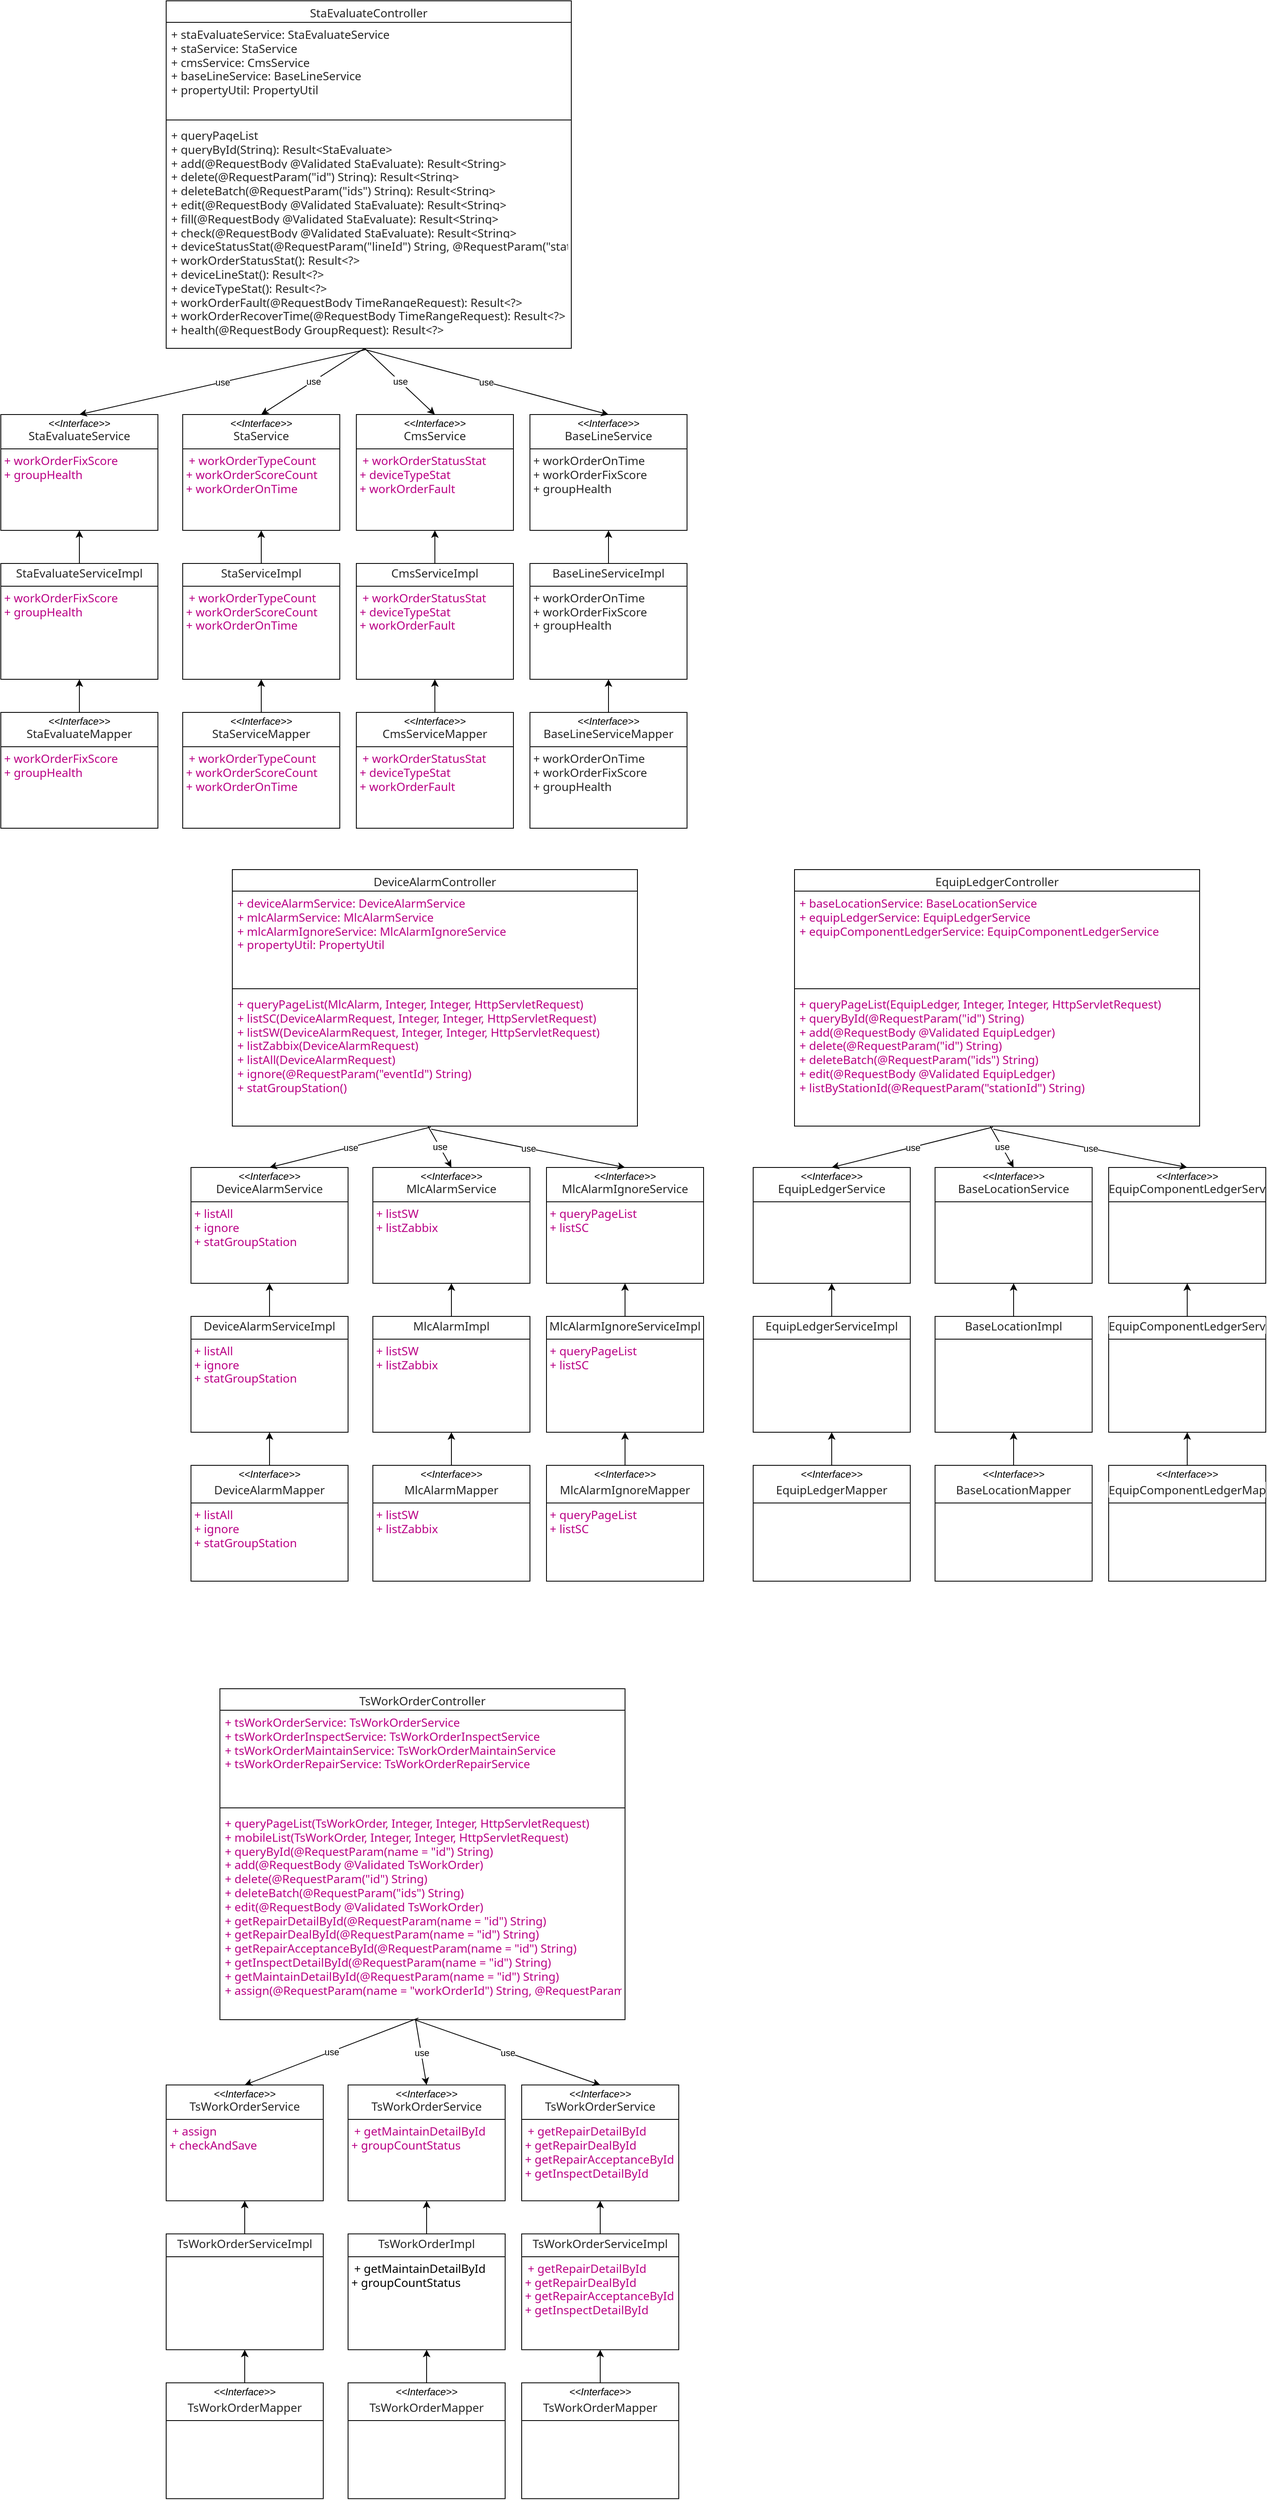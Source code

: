 <mxfile version="28.1.0">
  <diagram name="第 1 页" id="3mTbpj7_Gkx0xlmwbdlU">
    <mxGraphModel dx="2026" dy="1080" grid="1" gridSize="10" guides="1" tooltips="1" connect="1" arrows="1" fold="1" page="1" pageScale="1" pageWidth="3300" pageHeight="4681" math="0" shadow="0">
      <root>
        <mxCell id="0" />
        <mxCell id="1" parent="0" />
        <mxCell id="bPCXKUU8ZjuMoyH03GHd-6" value="&lt;span style=&quot;color: rgba(0, 0, 0, 0.85); font-family: system-ui, -apple-system, &amp;quot;Segoe UI&amp;quot;, Roboto, Ubuntu, Cantarell, &amp;quot;Noto Sans&amp;quot;, sans-serif, &amp;quot;Apple Color Emoji&amp;quot;, &amp;quot;Segoe UI Emoji&amp;quot;, &amp;quot;Segoe UI Symbol&amp;quot;, &amp;quot;Noto Color Emoji&amp;quot;, BlinkMacSystemFont, &amp;quot;Helvetica Neue&amp;quot;, Arial, &amp;quot;PingFang SC&amp;quot;, &amp;quot;PingFang TC&amp;quot;, &amp;quot;PingFang HK&amp;quot;, &amp;quot;Microsoft Yahei&amp;quot;, &amp;quot;Microsoft JhengHei&amp;quot;; font-size: 14px; font-weight: 400; text-align: left; white-space: pre; background-color: rgb(255, 255, 255);&quot;&gt;StaEvaluateController&lt;/span&gt;" style="swimlane;fontStyle=1;align=center;verticalAlign=top;childLayout=stackLayout;horizontal=1;startSize=26;horizontalStack=0;resizeParent=1;resizeParentMax=0;resizeLast=0;collapsible=1;marginBottom=0;whiteSpace=wrap;html=1;" parent="1" vertex="1">
          <mxGeometry x="450" y="90" width="490" height="420" as="geometry" />
        </mxCell>
        <mxCell id="bPCXKUU8ZjuMoyH03GHd-7" value="&lt;span style=&quot;color: rgba(0, 0, 0, 0.85); font-family: system-ui, -apple-system, &amp;quot;Segoe UI&amp;quot;, Roboto, Ubuntu, Cantarell, &amp;quot;Noto Sans&amp;quot;, sans-serif, &amp;quot;Apple Color Emoji&amp;quot;, &amp;quot;Segoe UI Emoji&amp;quot;, &amp;quot;Segoe UI Symbol&amp;quot;, &amp;quot;Noto Color Emoji&amp;quot;, BlinkMacSystemFont, &amp;quot;Helvetica Neue&amp;quot;, Arial, &amp;quot;PingFang SC&amp;quot;, &amp;quot;PingFang TC&amp;quot;, &amp;quot;PingFang HK&amp;quot;, &amp;quot;Microsoft Yahei&amp;quot;, &amp;quot;Microsoft JhengHei&amp;quot;; font-size: 14px; white-space: pre; background-color: rgb(255, 255, 255);&quot;&gt;+ staEvaluateService: StaEvaluateService&lt;/span&gt;&lt;div&gt;&lt;span style=&quot;color: rgba(0, 0, 0, 0.85); font-family: system-ui, -apple-system, &amp;quot;Segoe UI&amp;quot;, Roboto, Ubuntu, Cantarell, &amp;quot;Noto Sans&amp;quot;, sans-serif, &amp;quot;Apple Color Emoji&amp;quot;, &amp;quot;Segoe UI Emoji&amp;quot;, &amp;quot;Segoe UI Symbol&amp;quot;, &amp;quot;Noto Color Emoji&amp;quot;, BlinkMacSystemFont, &amp;quot;Helvetica Neue&amp;quot;, Arial, &amp;quot;PingFang SC&amp;quot;, &amp;quot;PingFang TC&amp;quot;, &amp;quot;PingFang HK&amp;quot;, &amp;quot;Microsoft Yahei&amp;quot;, &amp;quot;Microsoft JhengHei&amp;quot;; font-size: 14px; white-space: pre; background-color: rgb(255, 255, 255);&quot;&gt;+ staService: StaService&lt;br/&gt;+ cmsService: CmsService&lt;br/&gt;+ baseLineService: BaseLineService&lt;br/&gt;+ propertyUtil: PropertyUtil&lt;/span&gt;&lt;/div&gt;" style="text;strokeColor=none;fillColor=none;align=left;verticalAlign=top;spacingLeft=4;spacingRight=4;overflow=hidden;rotatable=0;points=[[0,0.5],[1,0.5]];portConstraint=eastwest;whiteSpace=wrap;html=1;" parent="bPCXKUU8ZjuMoyH03GHd-6" vertex="1">
          <mxGeometry y="26" width="490" height="114" as="geometry" />
        </mxCell>
        <mxCell id="bPCXKUU8ZjuMoyH03GHd-8" value="" style="line;strokeWidth=1;fillColor=none;align=left;verticalAlign=middle;spacingTop=-1;spacingLeft=3;spacingRight=3;rotatable=0;labelPosition=right;points=[];portConstraint=eastwest;strokeColor=inherit;" parent="bPCXKUU8ZjuMoyH03GHd-6" vertex="1">
          <mxGeometry y="140" width="490" height="8" as="geometry" />
        </mxCell>
        <mxCell id="bPCXKUU8ZjuMoyH03GHd-9" value="&lt;span style=&quot;color: rgba(0, 0, 0, 0.85); font-family: system-ui, -apple-system, &amp;quot;Segoe UI&amp;quot;, Roboto, Ubuntu, Cantarell, &amp;quot;Noto Sans&amp;quot;, sans-serif, &amp;quot;Apple Color Emoji&amp;quot;, &amp;quot;Segoe UI Emoji&amp;quot;, &amp;quot;Segoe UI Symbol&amp;quot;, &amp;quot;Noto Color Emoji&amp;quot;, BlinkMacSystemFont, &amp;quot;Helvetica Neue&amp;quot;, Arial, &amp;quot;PingFang SC&amp;quot;, &amp;quot;PingFang TC&amp;quot;, &amp;quot;PingFang HK&amp;quot;, &amp;quot;Microsoft Yahei&amp;quot;, &amp;quot;Microsoft JhengHei&amp;quot;; font-size: 14px; white-space: pre; background-color: rgb(255, 255, 255);&quot;&gt;+ queryPageList&lt;br&gt;+ queryById(String): Result&amp;lt;StaEvaluate&amp;gt;&lt;br&gt;+ add(@RequestBody @Validated StaEvaluate): Result&amp;lt;String&amp;gt;&lt;br&gt;+ delete(@RequestParam(&quot;id&quot;) String): Result&amp;lt;String&amp;gt;&lt;br&gt;+ deleteBatch(@RequestParam(&quot;ids&quot;) String): Result&amp;lt;String&amp;gt;&lt;br&gt;+ edit(@RequestBody @Validated StaEvaluate): Result&amp;lt;String&amp;gt;&lt;br&gt;+ fill(@RequestBody @Validated StaEvaluate): Result&amp;lt;String&amp;gt;&lt;br&gt;+ check(@RequestBody @Validated StaEvaluate): Result&amp;lt;String&amp;gt;&lt;/span&gt;&lt;div&gt;&lt;span style=&quot;color: rgba(0, 0, 0, 0.85); font-family: system-ui, -apple-system, &amp;quot;Segoe UI&amp;quot;, Roboto, Ubuntu, Cantarell, &amp;quot;Noto Sans&amp;quot;, sans-serif, &amp;quot;Apple Color Emoji&amp;quot;, &amp;quot;Segoe UI Emoji&amp;quot;, &amp;quot;Segoe UI Symbol&amp;quot;, &amp;quot;Noto Color Emoji&amp;quot;, BlinkMacSystemFont, &amp;quot;Helvetica Neue&amp;quot;, Arial, &amp;quot;PingFang SC&amp;quot;, &amp;quot;PingFang TC&amp;quot;, &amp;quot;PingFang HK&amp;quot;, &amp;quot;Microsoft Yahei&amp;quot;, &amp;quot;Microsoft JhengHei&amp;quot;; font-size: 14px; white-space: pre; background-color: rgb(255, 255, 255);&quot;&gt;+ deviceStatusStat(@RequestParam(&quot;lineId&quot;) String, @RequestParam(&quot;stationId&quot;) String): Result&amp;lt;?&amp;gt;&lt;br&gt;+ workOrderStatusStat(): Result&amp;lt;?&amp;gt;&lt;br&gt;+ deviceLineStat(): Result&amp;lt;?&amp;gt;&lt;br&gt;+ deviceTypeStat(): Result&amp;lt;?&amp;gt;&lt;br&gt;+ workOrderFault(@RequestBody TimeRangeRequest): Result&amp;lt;?&amp;gt;&lt;br&gt;+ workOrderRecoverTime(@RequestBody TimeRangeRequest): Result&amp;lt;?&amp;gt;&lt;br&gt;+ health(@RequestBody GroupRequest): Result&amp;lt;?&amp;gt;&lt;/span&gt;&lt;/div&gt;" style="text;strokeColor=none;fillColor=none;align=left;verticalAlign=top;spacingLeft=4;spacingRight=4;overflow=hidden;rotatable=0;points=[[0,0.5],[1,0.5]];portConstraint=eastwest;whiteSpace=wrap;html=1;" parent="bPCXKUU8ZjuMoyH03GHd-6" vertex="1">
          <mxGeometry y="148" width="490" height="272" as="geometry" />
        </mxCell>
        <mxCell id="bPCXKUU8ZjuMoyH03GHd-10" value="&lt;p style=&quot;margin:0px;margin-top:4px;text-align:center;&quot;&gt;&lt;i&gt;&amp;lt;&amp;lt;Interface&amp;gt;&amp;gt;&lt;/i&gt;&lt;br&gt;&lt;span style=&quot;color: rgba(0, 0, 0, 0.85); font-family: system-ui, -apple-system, &amp;quot;Segoe UI&amp;quot;, Roboto, Ubuntu, Cantarell, &amp;quot;Noto Sans&amp;quot;, sans-serif, &amp;quot;Apple Color Emoji&amp;quot;, &amp;quot;Segoe UI Emoji&amp;quot;, &amp;quot;Segoe UI Symbol&amp;quot;, &amp;quot;Noto Color Emoji&amp;quot;, BlinkMacSystemFont, &amp;quot;Helvetica Neue&amp;quot;, Arial, &amp;quot;PingFang SC&amp;quot;, &amp;quot;PingFang TC&amp;quot;, &amp;quot;PingFang HK&amp;quot;, &amp;quot;Microsoft Yahei&amp;quot;, &amp;quot;Microsoft JhengHei&amp;quot;; font-size: 14px; text-align: left; white-space: pre; background-color: rgb(255, 255, 255);&quot;&gt;StaEvaluateService&lt;/span&gt;&lt;/p&gt;&lt;hr size=&quot;1&quot; style=&quot;border-style:solid;&quot;&gt;&lt;p style=&quot;margin:0px;margin-left:4px;&quot;&gt;&lt;span style=&quot;background-color: rgb(255, 255, 255); color: rgba(0, 0, 0, 0.85);&quot;&gt;&lt;font face=&quot;system-ui, -apple-system, Segoe UI, Roboto, Ubuntu, Cantarell, Noto Sans, sans-serif, Apple Color Emoji, Segoe UI Emoji, Segoe UI Symbol, Noto Color Emoji, BlinkMacSystemFont, Helvetica Neue, Arial, PingFang SC, PingFang TC, PingFang HK, Microsoft Yahei, Microsoft JhengHei&quot; color=&quot;rgba(0, 0, 0, 0.85)&quot;&gt;&lt;span style=&quot;font-size: 14px; white-space: pre;&quot;&gt;+ workOrderFixScore&lt;br&gt;+ groupHealth&lt;/span&gt;&lt;/font&gt;&lt;br&gt;&lt;br&gt;&lt;/span&gt;&lt;/p&gt;" style="verticalAlign=top;align=left;overflow=fill;html=1;whiteSpace=wrap;" parent="1" vertex="1">
          <mxGeometry x="250" y="590" width="190" height="140" as="geometry" />
        </mxCell>
        <mxCell id="bPCXKUU8ZjuMoyH03GHd-11" value="&lt;p style=&quot;margin:0px;margin-top:4px;text-align:center;&quot;&gt;&lt;i&gt;&amp;lt;&amp;lt;Interface&amp;gt;&amp;gt;&lt;/i&gt;&lt;br&gt;&lt;span style=&quot;color: rgba(0, 0, 0, 0.85); font-family: system-ui, -apple-system, &amp;quot;Segoe UI&amp;quot;, Roboto, Ubuntu, Cantarell, &amp;quot;Noto Sans&amp;quot;, sans-serif, &amp;quot;Apple Color Emoji&amp;quot;, &amp;quot;Segoe UI Emoji&amp;quot;, &amp;quot;Segoe UI Symbol&amp;quot;, &amp;quot;Noto Color Emoji&amp;quot;, BlinkMacSystemFont, &amp;quot;Helvetica Neue&amp;quot;, Arial, &amp;quot;PingFang SC&amp;quot;, &amp;quot;PingFang TC&amp;quot;, &amp;quot;PingFang HK&amp;quot;, &amp;quot;Microsoft Yahei&amp;quot;, &amp;quot;Microsoft JhengHei&amp;quot;; font-size: 14px; text-align: left; white-space: pre; background-color: rgb(255, 255, 255);&quot;&gt;StaService&lt;/span&gt;&lt;/p&gt;&lt;hr size=&quot;1&quot; style=&quot;border-style:solid;&quot;&gt;&lt;p style=&quot;margin:0px;margin-left:4px;&quot;&gt;&amp;nbsp;&lt;font face=&quot;system-ui, -apple-system, Segoe UI, Roboto, Ubuntu, Cantarell, Noto Sans, sans-serif, Apple Color Emoji, Segoe UI Emoji, Segoe UI Symbol, Noto Color Emoji, BlinkMacSystemFont, Helvetica Neue, Arial, PingFang SC, PingFang TC, PingFang HK, Microsoft Yahei, Microsoft JhengHei&quot; color=&quot;rgba(0, 0, 0, 0.85)&quot;&gt;&lt;span style=&quot;font-size: 14px; white-space: pre;&quot;&gt;+ workOrderTypeCount&lt;br&gt;+ workOrderScoreCount&lt;br&gt;+ workOrderOnTime&lt;/span&gt;&lt;/font&gt;&lt;/p&gt;" style="verticalAlign=top;align=left;overflow=fill;html=1;whiteSpace=wrap;" parent="1" vertex="1">
          <mxGeometry x="470" y="590" width="190" height="140" as="geometry" />
        </mxCell>
        <mxCell id="bPCXKUU8ZjuMoyH03GHd-12" value="&lt;p style=&quot;margin:0px;margin-top:4px;text-align:center;&quot;&gt;&lt;i&gt;&amp;lt;&amp;lt;Interface&amp;gt;&amp;gt;&lt;/i&gt;&lt;br&gt;&lt;span style=&quot;color: rgba(0, 0, 0, 0.85); font-family: system-ui, -apple-system, &amp;quot;Segoe UI&amp;quot;, Roboto, Ubuntu, Cantarell, &amp;quot;Noto Sans&amp;quot;, sans-serif, &amp;quot;Apple Color Emoji&amp;quot;, &amp;quot;Segoe UI Emoji&amp;quot;, &amp;quot;Segoe UI Symbol&amp;quot;, &amp;quot;Noto Color Emoji&amp;quot;, BlinkMacSystemFont, &amp;quot;Helvetica Neue&amp;quot;, Arial, &amp;quot;PingFang SC&amp;quot;, &amp;quot;PingFang TC&amp;quot;, &amp;quot;PingFang HK&amp;quot;, &amp;quot;Microsoft Yahei&amp;quot;, &amp;quot;Microsoft JhengHei&amp;quot;; font-size: 14px; text-align: left; white-space: pre; background-color: rgb(255, 255, 255);&quot;&gt;CmsService&lt;/span&gt;&lt;/p&gt;&lt;hr size=&quot;1&quot; style=&quot;border-style:solid;&quot;&gt;&lt;p style=&quot;margin:0px;margin-left:4px;&quot;&gt;&amp;nbsp;&lt;font face=&quot;system-ui, -apple-system, Segoe UI, Roboto, Ubuntu, Cantarell, Noto Sans, sans-serif, Apple Color Emoji, Segoe UI Emoji, Segoe UI Symbol, Noto Color Emoji, BlinkMacSystemFont, Helvetica Neue, Arial, PingFang SC, PingFang TC, PingFang HK, Microsoft Yahei, Microsoft JhengHei&quot; color=&quot;rgba(0, 0, 0, 0.85)&quot;&gt;&lt;span style=&quot;font-size: 14px; white-space: pre;&quot;&gt;+ workOrderStatusStat&lt;br&gt;+ deviceTypeStat&lt;br&gt;+ workOrderFault&lt;/span&gt;&lt;/font&gt;&lt;/p&gt;" style="verticalAlign=top;align=left;overflow=fill;html=1;whiteSpace=wrap;" parent="1" vertex="1">
          <mxGeometry x="680" y="590" width="190" height="140" as="geometry" />
        </mxCell>
        <mxCell id="bPCXKUU8ZjuMoyH03GHd-13" value="&lt;p style=&quot;margin:0px;margin-top:4px;text-align:center;&quot;&gt;&lt;i&gt;&amp;lt;&amp;lt;Interface&amp;gt;&amp;gt;&lt;/i&gt;&lt;br&gt;&lt;span style=&quot;color: rgba(0, 0, 0, 0.85); font-family: system-ui, -apple-system, &amp;quot;Segoe UI&amp;quot;, Roboto, Ubuntu, Cantarell, &amp;quot;Noto Sans&amp;quot;, sans-serif, &amp;quot;Apple Color Emoji&amp;quot;, &amp;quot;Segoe UI Emoji&amp;quot;, &amp;quot;Segoe UI Symbol&amp;quot;, &amp;quot;Noto Color Emoji&amp;quot;, BlinkMacSystemFont, &amp;quot;Helvetica Neue&amp;quot;, Arial, &amp;quot;PingFang SC&amp;quot;, &amp;quot;PingFang TC&amp;quot;, &amp;quot;PingFang HK&amp;quot;, &amp;quot;Microsoft Yahei&amp;quot;, &amp;quot;Microsoft JhengHei&amp;quot;; font-size: 14px; text-align: left; white-space: pre; background-color: rgb(255, 255, 255);&quot;&gt;BaseLineService&lt;/span&gt;&lt;/p&gt;&lt;hr size=&quot;1&quot; style=&quot;border-style:solid;&quot;&gt;&lt;p style=&quot;margin:0px;margin-left:4px;&quot;&gt;&lt;span style=&quot;color: rgba(0, 0, 0, 0.85); font-family: system-ui, -apple-system, &amp;quot;Segoe UI&amp;quot;, Roboto, Ubuntu, Cantarell, &amp;quot;Noto Sans&amp;quot;, sans-serif, &amp;quot;Apple Color Emoji&amp;quot;, &amp;quot;Segoe UI Emoji&amp;quot;, &amp;quot;Segoe UI Symbol&amp;quot;, &amp;quot;Noto Color Emoji&amp;quot;, BlinkMacSystemFont, &amp;quot;Helvetica Neue&amp;quot;, Arial, &amp;quot;PingFang SC&amp;quot;, &amp;quot;PingFang TC&amp;quot;, &amp;quot;PingFang HK&amp;quot;, &amp;quot;Microsoft Yahei&amp;quot;, &amp;quot;Microsoft JhengHei&amp;quot;; font-size: 14px; white-space: pre; background-color: rgb(255, 255, 255);&quot;&gt;+ workOrderOnTime&lt;/span&gt;&lt;br style=&quot;color: rgba(0, 0, 0, 0.85); font-family: system-ui, -apple-system, &amp;quot;Segoe UI&amp;quot;, Roboto, Ubuntu, Cantarell, &amp;quot;Noto Sans&amp;quot;, sans-serif, &amp;quot;Apple Color Emoji&amp;quot;, &amp;quot;Segoe UI Emoji&amp;quot;, &amp;quot;Segoe UI Symbol&amp;quot;, &amp;quot;Noto Color Emoji&amp;quot;, BlinkMacSystemFont, &amp;quot;Helvetica Neue&amp;quot;, Arial, &amp;quot;PingFang SC&amp;quot;, &amp;quot;PingFang TC&amp;quot;, &amp;quot;PingFang HK&amp;quot;, &amp;quot;Microsoft Yahei&amp;quot;, &amp;quot;Microsoft JhengHei&amp;quot;; font-size: 14px; white-space: pre;&quot;&gt;&lt;span style=&quot;color: rgba(0, 0, 0, 0.85); font-family: system-ui, -apple-system, &amp;quot;Segoe UI&amp;quot;, Roboto, Ubuntu, Cantarell, &amp;quot;Noto Sans&amp;quot;, sans-serif, &amp;quot;Apple Color Emoji&amp;quot;, &amp;quot;Segoe UI Emoji&amp;quot;, &amp;quot;Segoe UI Symbol&amp;quot;, &amp;quot;Noto Color Emoji&amp;quot;, BlinkMacSystemFont, &amp;quot;Helvetica Neue&amp;quot;, Arial, &amp;quot;PingFang SC&amp;quot;, &amp;quot;PingFang TC&amp;quot;, &amp;quot;PingFang HK&amp;quot;, &amp;quot;Microsoft Yahei&amp;quot;, &amp;quot;Microsoft JhengHei&amp;quot;; font-size: 14px; white-space: pre; background-color: rgb(255, 255, 255);&quot;&gt;+ workOrderFixScore&lt;/span&gt;&lt;br style=&quot;color: rgba(0, 0, 0, 0.85); font-family: system-ui, -apple-system, &amp;quot;Segoe UI&amp;quot;, Roboto, Ubuntu, Cantarell, &amp;quot;Noto Sans&amp;quot;, sans-serif, &amp;quot;Apple Color Emoji&amp;quot;, &amp;quot;Segoe UI Emoji&amp;quot;, &amp;quot;Segoe UI Symbol&amp;quot;, &amp;quot;Noto Color Emoji&amp;quot;, BlinkMacSystemFont, &amp;quot;Helvetica Neue&amp;quot;, Arial, &amp;quot;PingFang SC&amp;quot;, &amp;quot;PingFang TC&amp;quot;, &amp;quot;PingFang HK&amp;quot;, &amp;quot;Microsoft Yahei&amp;quot;, &amp;quot;Microsoft JhengHei&amp;quot;; font-size: 14px; white-space: pre;&quot;&gt;&lt;span style=&quot;color: rgba(0, 0, 0, 0.85); font-family: system-ui, -apple-system, &amp;quot;Segoe UI&amp;quot;, Roboto, Ubuntu, Cantarell, &amp;quot;Noto Sans&amp;quot;, sans-serif, &amp;quot;Apple Color Emoji&amp;quot;, &amp;quot;Segoe UI Emoji&amp;quot;, &amp;quot;Segoe UI Symbol&amp;quot;, &amp;quot;Noto Color Emoji&amp;quot;, BlinkMacSystemFont, &amp;quot;Helvetica Neue&amp;quot;, Arial, &amp;quot;PingFang SC&amp;quot;, &amp;quot;PingFang TC&amp;quot;, &amp;quot;PingFang HK&amp;quot;, &amp;quot;Microsoft Yahei&amp;quot;, &amp;quot;Microsoft JhengHei&amp;quot;; font-size: 14px; white-space: pre; background-color: rgb(255, 255, 255);&quot;&gt;+ groupHealth&lt;/span&gt;&lt;/p&gt;" style="verticalAlign=top;align=left;overflow=fill;html=1;whiteSpace=wrap;" parent="1" vertex="1">
          <mxGeometry x="890" y="590" width="190" height="140" as="geometry" />
        </mxCell>
        <mxCell id="bPCXKUU8ZjuMoyH03GHd-16" value="" style="endArrow=classic;html=1;rounded=0;entryX=0.5;entryY=0;entryDx=0;entryDy=0;exitX=0.49;exitY=1.007;exitDx=0;exitDy=0;exitPerimeter=0;" parent="1" source="bPCXKUU8ZjuMoyH03GHd-9" target="bPCXKUU8ZjuMoyH03GHd-10" edge="1">
          <mxGeometry relative="1" as="geometry">
            <mxPoint x="650" y="480" as="sourcePoint" />
            <mxPoint x="810" y="480" as="targetPoint" />
          </mxGeometry>
        </mxCell>
        <mxCell id="bPCXKUU8ZjuMoyH03GHd-17" value="use" style="edgeLabel;resizable=0;html=1;;align=center;verticalAlign=middle;" parent="bPCXKUU8ZjuMoyH03GHd-16" connectable="0" vertex="1">
          <mxGeometry relative="1" as="geometry" />
        </mxCell>
        <mxCell id="bPCXKUU8ZjuMoyH03GHd-21" value="" style="endArrow=classic;html=1;rounded=0;entryX=0.5;entryY=0;entryDx=0;entryDy=0;" parent="1" target="bPCXKUU8ZjuMoyH03GHd-11" edge="1">
          <mxGeometry relative="1" as="geometry">
            <mxPoint x="690" y="510" as="sourcePoint" />
            <mxPoint x="670" y="618" as="targetPoint" />
          </mxGeometry>
        </mxCell>
        <mxCell id="bPCXKUU8ZjuMoyH03GHd-22" value="use" style="edgeLabel;resizable=0;html=1;;align=center;verticalAlign=middle;" parent="bPCXKUU8ZjuMoyH03GHd-21" connectable="0" vertex="1">
          <mxGeometry relative="1" as="geometry" />
        </mxCell>
        <mxCell id="bPCXKUU8ZjuMoyH03GHd-23" value="" style="endArrow=classic;html=1;rounded=0;entryX=0.5;entryY=0;entryDx=0;entryDy=0;" parent="1" target="bPCXKUU8ZjuMoyH03GHd-12" edge="1">
          <mxGeometry relative="1" as="geometry">
            <mxPoint x="690" y="510" as="sourcePoint" />
            <mxPoint x="810" y="628" as="targetPoint" />
          </mxGeometry>
        </mxCell>
        <mxCell id="bPCXKUU8ZjuMoyH03GHd-24" value="use" style="edgeLabel;resizable=0;html=1;;align=center;verticalAlign=middle;" parent="bPCXKUU8ZjuMoyH03GHd-23" connectable="0" vertex="1">
          <mxGeometry relative="1" as="geometry" />
        </mxCell>
        <mxCell id="bPCXKUU8ZjuMoyH03GHd-25" value="" style="endArrow=classic;html=1;rounded=0;entryX=0.5;entryY=0;entryDx=0;entryDy=0;exitX=0.488;exitY=1.004;exitDx=0;exitDy=0;exitPerimeter=0;" parent="1" source="bPCXKUU8ZjuMoyH03GHd-9" target="bPCXKUU8ZjuMoyH03GHd-13" edge="1">
          <mxGeometry relative="1" as="geometry">
            <mxPoint x="1405" y="550" as="sourcePoint" />
            <mxPoint x="1060" y="628" as="targetPoint" />
          </mxGeometry>
        </mxCell>
        <mxCell id="bPCXKUU8ZjuMoyH03GHd-26" value="use" style="edgeLabel;resizable=0;html=1;;align=center;verticalAlign=middle;" parent="bPCXKUU8ZjuMoyH03GHd-25" connectable="0" vertex="1">
          <mxGeometry relative="1" as="geometry" />
        </mxCell>
        <mxCell id="bPCXKUU8ZjuMoyH03GHd-51" style="edgeStyle=orthogonalEdgeStyle;rounded=0;orthogonalLoop=1;jettySize=auto;html=1;exitX=0.5;exitY=0;exitDx=0;exitDy=0;entryX=0.5;entryY=1;entryDx=0;entryDy=0;" parent="1" source="bPCXKUU8ZjuMoyH03GHd-31" target="bPCXKUU8ZjuMoyH03GHd-10" edge="1">
          <mxGeometry relative="1" as="geometry" />
        </mxCell>
        <mxCell id="bPCXKUU8ZjuMoyH03GHd-31" value="&lt;p style=&quot;margin:0px;margin-top:4px;text-align:center;&quot;&gt;&lt;span style=&quot;color: rgba(0, 0, 0, 0.85); font-family: system-ui, -apple-system, &amp;quot;Segoe UI&amp;quot;, Roboto, Ubuntu, Cantarell, &amp;quot;Noto Sans&amp;quot;, sans-serif, &amp;quot;Apple Color Emoji&amp;quot;, &amp;quot;Segoe UI Emoji&amp;quot;, &amp;quot;Segoe UI Symbol&amp;quot;, &amp;quot;Noto Color Emoji&amp;quot;, BlinkMacSystemFont, &amp;quot;Helvetica Neue&amp;quot;, Arial, &amp;quot;PingFang SC&amp;quot;, &amp;quot;PingFang TC&amp;quot;, &amp;quot;PingFang HK&amp;quot;, &amp;quot;Microsoft Yahei&amp;quot;, &amp;quot;Microsoft JhengHei&amp;quot;; font-size: 14px; text-align: left; white-space: pre; background-color: rgb(255, 255, 255);&quot;&gt;StaEvaluateServiceImpl&lt;/span&gt;&lt;/p&gt;&lt;hr size=&quot;1&quot; style=&quot;border-style:solid;&quot;&gt;&lt;p style=&quot;margin:0px;margin-left:4px;&quot;&gt;&lt;span style=&quot;background-color: rgb(255, 255, 255); color: rgba(0, 0, 0, 0.85);&quot;&gt;&lt;font face=&quot;system-ui, -apple-system, Segoe UI, Roboto, Ubuntu, Cantarell, Noto Sans, sans-serif, Apple Color Emoji, Segoe UI Emoji, Segoe UI Symbol, Noto Color Emoji, BlinkMacSystemFont, Helvetica Neue, Arial, PingFang SC, PingFang TC, PingFang HK, Microsoft Yahei, Microsoft JhengHei&quot; color=&quot;rgba(0, 0, 0, 0.85)&quot;&gt;&lt;span style=&quot;font-size: 14px; white-space: pre;&quot;&gt;+ workOrderFixScore&lt;br&gt;+ groupHealth&lt;/span&gt;&lt;/font&gt;&lt;br&gt;&lt;br&gt;&lt;/span&gt;&lt;/p&gt;" style="verticalAlign=top;align=left;overflow=fill;html=1;whiteSpace=wrap;" parent="1" vertex="1">
          <mxGeometry x="250" y="770" width="190" height="140" as="geometry" />
        </mxCell>
        <mxCell id="bPCXKUU8ZjuMoyH03GHd-53" style="edgeStyle=orthogonalEdgeStyle;rounded=0;orthogonalLoop=1;jettySize=auto;html=1;exitX=0.5;exitY=0;exitDx=0;exitDy=0;entryX=0.5;entryY=1;entryDx=0;entryDy=0;" parent="1" source="bPCXKUU8ZjuMoyH03GHd-32" target="bPCXKUU8ZjuMoyH03GHd-11" edge="1">
          <mxGeometry relative="1" as="geometry" />
        </mxCell>
        <mxCell id="bPCXKUU8ZjuMoyH03GHd-32" value="&lt;p style=&quot;margin:0px;margin-top:4px;text-align:center;&quot;&gt;&lt;span style=&quot;color: rgba(0, 0, 0, 0.85); font-family: system-ui, -apple-system, &amp;quot;Segoe UI&amp;quot;, Roboto, Ubuntu, Cantarell, &amp;quot;Noto Sans&amp;quot;, sans-serif, &amp;quot;Apple Color Emoji&amp;quot;, &amp;quot;Segoe UI Emoji&amp;quot;, &amp;quot;Segoe UI Symbol&amp;quot;, &amp;quot;Noto Color Emoji&amp;quot;, BlinkMacSystemFont, &amp;quot;Helvetica Neue&amp;quot;, Arial, &amp;quot;PingFang SC&amp;quot;, &amp;quot;PingFang TC&amp;quot;, &amp;quot;PingFang HK&amp;quot;, &amp;quot;Microsoft Yahei&amp;quot;, &amp;quot;Microsoft JhengHei&amp;quot;; font-size: 14px; text-align: left; white-space: pre; background-color: rgb(255, 255, 255);&quot;&gt;StaService&lt;/span&gt;&lt;span style=&quot;background-color: rgb(255, 255, 255); color: rgba(0, 0, 0, 0.85); font-family: system-ui, -apple-system, &amp;quot;Segoe UI&amp;quot;, Roboto, Ubuntu, Cantarell, &amp;quot;Noto Sans&amp;quot;, sans-serif, &amp;quot;Apple Color Emoji&amp;quot;, &amp;quot;Segoe UI Emoji&amp;quot;, &amp;quot;Segoe UI Symbol&amp;quot;, &amp;quot;Noto Color Emoji&amp;quot;, BlinkMacSystemFont, &amp;quot;Helvetica Neue&amp;quot;, Arial, &amp;quot;PingFang SC&amp;quot;, &amp;quot;PingFang TC&amp;quot;, &amp;quot;PingFang HK&amp;quot;, &amp;quot;Microsoft Yahei&amp;quot;, &amp;quot;Microsoft JhengHei&amp;quot;; font-size: 14px; white-space: pre; text-align: left;&quot;&gt;Impl&lt;/span&gt;&lt;/p&gt;&lt;hr size=&quot;1&quot; style=&quot;border-style:solid;&quot;&gt;&lt;p style=&quot;margin:0px;margin-left:4px;&quot;&gt;&amp;nbsp;&lt;font face=&quot;system-ui, -apple-system, Segoe UI, Roboto, Ubuntu, Cantarell, Noto Sans, sans-serif, Apple Color Emoji, Segoe UI Emoji, Segoe UI Symbol, Noto Color Emoji, BlinkMacSystemFont, Helvetica Neue, Arial, PingFang SC, PingFang TC, PingFang HK, Microsoft Yahei, Microsoft JhengHei&quot; color=&quot;rgba(0, 0, 0, 0.85)&quot;&gt;&lt;span style=&quot;font-size: 14px; white-space: pre;&quot;&gt;+ workOrderTypeCount&lt;br&gt;+ workOrderScoreCount&lt;br&gt;+ workOrderOnTime&lt;/span&gt;&lt;/font&gt;&lt;/p&gt;" style="verticalAlign=top;align=left;overflow=fill;html=1;whiteSpace=wrap;" parent="1" vertex="1">
          <mxGeometry x="470" y="770" width="190" height="140" as="geometry" />
        </mxCell>
        <mxCell id="bPCXKUU8ZjuMoyH03GHd-55" style="edgeStyle=orthogonalEdgeStyle;rounded=0;orthogonalLoop=1;jettySize=auto;html=1;exitX=0.5;exitY=0;exitDx=0;exitDy=0;entryX=0.5;entryY=1;entryDx=0;entryDy=0;" parent="1" source="bPCXKUU8ZjuMoyH03GHd-33" target="bPCXKUU8ZjuMoyH03GHd-12" edge="1">
          <mxGeometry relative="1" as="geometry" />
        </mxCell>
        <mxCell id="bPCXKUU8ZjuMoyH03GHd-33" value="&lt;p style=&quot;margin:0px;margin-top:4px;text-align:center;&quot;&gt;&lt;span style=&quot;color: rgba(0, 0, 0, 0.85); font-family: system-ui, -apple-system, &amp;quot;Segoe UI&amp;quot;, Roboto, Ubuntu, Cantarell, &amp;quot;Noto Sans&amp;quot;, sans-serif, &amp;quot;Apple Color Emoji&amp;quot;, &amp;quot;Segoe UI Emoji&amp;quot;, &amp;quot;Segoe UI Symbol&amp;quot;, &amp;quot;Noto Color Emoji&amp;quot;, BlinkMacSystemFont, &amp;quot;Helvetica Neue&amp;quot;, Arial, &amp;quot;PingFang SC&amp;quot;, &amp;quot;PingFang TC&amp;quot;, &amp;quot;PingFang HK&amp;quot;, &amp;quot;Microsoft Yahei&amp;quot;, &amp;quot;Microsoft JhengHei&amp;quot;; font-size: 14px; text-align: left; white-space: pre; background-color: rgb(255, 255, 255);&quot;&gt;CmsService&lt;/span&gt;&lt;span style=&quot;background-color: rgb(255, 255, 255); color: rgba(0, 0, 0, 0.85); font-family: system-ui, -apple-system, &amp;quot;Segoe UI&amp;quot;, Roboto, Ubuntu, Cantarell, &amp;quot;Noto Sans&amp;quot;, sans-serif, &amp;quot;Apple Color Emoji&amp;quot;, &amp;quot;Segoe UI Emoji&amp;quot;, &amp;quot;Segoe UI Symbol&amp;quot;, &amp;quot;Noto Color Emoji&amp;quot;, BlinkMacSystemFont, &amp;quot;Helvetica Neue&amp;quot;, Arial, &amp;quot;PingFang SC&amp;quot;, &amp;quot;PingFang TC&amp;quot;, &amp;quot;PingFang HK&amp;quot;, &amp;quot;Microsoft Yahei&amp;quot;, &amp;quot;Microsoft JhengHei&amp;quot;; font-size: 14px; white-space: pre; text-align: left;&quot;&gt;Impl&lt;/span&gt;&lt;/p&gt;&lt;hr size=&quot;1&quot; style=&quot;border-style:solid;&quot;&gt;&lt;p style=&quot;margin:0px;margin-left:4px;&quot;&gt;&lt;/p&gt;&lt;p style=&quot;margin:0px;margin-left:4px;&quot;&gt;&amp;nbsp;&lt;font face=&quot;system-ui, -apple-system, Segoe UI, Roboto, Ubuntu, Cantarell, Noto Sans, sans-serif, Apple Color Emoji, Segoe UI Emoji, Segoe UI Symbol, Noto Color Emoji, BlinkMacSystemFont, Helvetica Neue, Arial, PingFang SC, PingFang TC, PingFang HK, Microsoft Yahei, Microsoft JhengHei&quot; color=&quot;rgba(0, 0, 0, 0.85)&quot;&gt;&lt;span style=&quot;font-size: 14px; white-space: pre;&quot;&gt;+ workOrderStatusStat&lt;br&gt;+ deviceTypeStat&lt;br&gt;+ workOrderFault&lt;/span&gt;&lt;/font&gt;&lt;/p&gt;" style="verticalAlign=top;align=left;overflow=fill;html=1;whiteSpace=wrap;" parent="1" vertex="1">
          <mxGeometry x="680" y="770" width="190" height="140" as="geometry" />
        </mxCell>
        <mxCell id="bPCXKUU8ZjuMoyH03GHd-57" style="edgeStyle=orthogonalEdgeStyle;rounded=0;orthogonalLoop=1;jettySize=auto;html=1;exitX=0.5;exitY=0;exitDx=0;exitDy=0;entryX=0.5;entryY=1;entryDx=0;entryDy=0;" parent="1" source="bPCXKUU8ZjuMoyH03GHd-34" target="bPCXKUU8ZjuMoyH03GHd-13" edge="1">
          <mxGeometry relative="1" as="geometry" />
        </mxCell>
        <mxCell id="bPCXKUU8ZjuMoyH03GHd-34" value="&lt;p style=&quot;margin:0px;margin-top:4px;text-align:center;&quot;&gt;&lt;span style=&quot;color: rgba(0, 0, 0, 0.85); font-family: system-ui, -apple-system, &amp;quot;Segoe UI&amp;quot;, Roboto, Ubuntu, Cantarell, &amp;quot;Noto Sans&amp;quot;, sans-serif, &amp;quot;Apple Color Emoji&amp;quot;, &amp;quot;Segoe UI Emoji&amp;quot;, &amp;quot;Segoe UI Symbol&amp;quot;, &amp;quot;Noto Color Emoji&amp;quot;, BlinkMacSystemFont, &amp;quot;Helvetica Neue&amp;quot;, Arial, &amp;quot;PingFang SC&amp;quot;, &amp;quot;PingFang TC&amp;quot;, &amp;quot;PingFang HK&amp;quot;, &amp;quot;Microsoft Yahei&amp;quot;, &amp;quot;Microsoft JhengHei&amp;quot;; font-size: 14px; text-align: left; white-space: pre; background-color: rgb(255, 255, 255);&quot;&gt;BaseLineService&lt;/span&gt;&lt;span style=&quot;background-color: rgb(255, 255, 255); color: rgba(0, 0, 0, 0.85); font-family: system-ui, -apple-system, &amp;quot;Segoe UI&amp;quot;, Roboto, Ubuntu, Cantarell, &amp;quot;Noto Sans&amp;quot;, sans-serif, &amp;quot;Apple Color Emoji&amp;quot;, &amp;quot;Segoe UI Emoji&amp;quot;, &amp;quot;Segoe UI Symbol&amp;quot;, &amp;quot;Noto Color Emoji&amp;quot;, BlinkMacSystemFont, &amp;quot;Helvetica Neue&amp;quot;, Arial, &amp;quot;PingFang SC&amp;quot;, &amp;quot;PingFang TC&amp;quot;, &amp;quot;PingFang HK&amp;quot;, &amp;quot;Microsoft Yahei&amp;quot;, &amp;quot;Microsoft JhengHei&amp;quot;; font-size: 14px; white-space: pre; text-align: left;&quot;&gt;Impl&lt;/span&gt;&lt;/p&gt;&lt;hr size=&quot;1&quot; style=&quot;border-style:solid;&quot;&gt;&lt;p style=&quot;margin:0px;margin-left:4px;&quot;&gt;&lt;span style=&quot;color: rgba(0, 0, 0, 0.85); font-family: system-ui, -apple-system, &amp;quot;Segoe UI&amp;quot;, Roboto, Ubuntu, Cantarell, &amp;quot;Noto Sans&amp;quot;, sans-serif, &amp;quot;Apple Color Emoji&amp;quot;, &amp;quot;Segoe UI Emoji&amp;quot;, &amp;quot;Segoe UI Symbol&amp;quot;, &amp;quot;Noto Color Emoji&amp;quot;, BlinkMacSystemFont, &amp;quot;Helvetica Neue&amp;quot;, Arial, &amp;quot;PingFang SC&amp;quot;, &amp;quot;PingFang TC&amp;quot;, &amp;quot;PingFang HK&amp;quot;, &amp;quot;Microsoft Yahei&amp;quot;, &amp;quot;Microsoft JhengHei&amp;quot;; font-size: 14px; white-space: pre; background-color: rgb(255, 255, 255);&quot;&gt;+ workOrderOnTime&lt;/span&gt;&lt;br style=&quot;color: rgba(0, 0, 0, 0.85); font-family: system-ui, -apple-system, &amp;quot;Segoe UI&amp;quot;, Roboto, Ubuntu, Cantarell, &amp;quot;Noto Sans&amp;quot;, sans-serif, &amp;quot;Apple Color Emoji&amp;quot;, &amp;quot;Segoe UI Emoji&amp;quot;, &amp;quot;Segoe UI Symbol&amp;quot;, &amp;quot;Noto Color Emoji&amp;quot;, BlinkMacSystemFont, &amp;quot;Helvetica Neue&amp;quot;, Arial, &amp;quot;PingFang SC&amp;quot;, &amp;quot;PingFang TC&amp;quot;, &amp;quot;PingFang HK&amp;quot;, &amp;quot;Microsoft Yahei&amp;quot;, &amp;quot;Microsoft JhengHei&amp;quot;; font-size: 14px; white-space: pre;&quot;&gt;&lt;span style=&quot;color: rgba(0, 0, 0, 0.85); font-family: system-ui, -apple-system, &amp;quot;Segoe UI&amp;quot;, Roboto, Ubuntu, Cantarell, &amp;quot;Noto Sans&amp;quot;, sans-serif, &amp;quot;Apple Color Emoji&amp;quot;, &amp;quot;Segoe UI Emoji&amp;quot;, &amp;quot;Segoe UI Symbol&amp;quot;, &amp;quot;Noto Color Emoji&amp;quot;, BlinkMacSystemFont, &amp;quot;Helvetica Neue&amp;quot;, Arial, &amp;quot;PingFang SC&amp;quot;, &amp;quot;PingFang TC&amp;quot;, &amp;quot;PingFang HK&amp;quot;, &amp;quot;Microsoft Yahei&amp;quot;, &amp;quot;Microsoft JhengHei&amp;quot;; font-size: 14px; white-space: pre; background-color: rgb(255, 255, 255);&quot;&gt;+ workOrderFixScore&lt;/span&gt;&lt;br style=&quot;color: rgba(0, 0, 0, 0.85); font-family: system-ui, -apple-system, &amp;quot;Segoe UI&amp;quot;, Roboto, Ubuntu, Cantarell, &amp;quot;Noto Sans&amp;quot;, sans-serif, &amp;quot;Apple Color Emoji&amp;quot;, &amp;quot;Segoe UI Emoji&amp;quot;, &amp;quot;Segoe UI Symbol&amp;quot;, &amp;quot;Noto Color Emoji&amp;quot;, BlinkMacSystemFont, &amp;quot;Helvetica Neue&amp;quot;, Arial, &amp;quot;PingFang SC&amp;quot;, &amp;quot;PingFang TC&amp;quot;, &amp;quot;PingFang HK&amp;quot;, &amp;quot;Microsoft Yahei&amp;quot;, &amp;quot;Microsoft JhengHei&amp;quot;; font-size: 14px; white-space: pre;&quot;&gt;&lt;span style=&quot;color: rgba(0, 0, 0, 0.85); font-family: system-ui, -apple-system, &amp;quot;Segoe UI&amp;quot;, Roboto, Ubuntu, Cantarell, &amp;quot;Noto Sans&amp;quot;, sans-serif, &amp;quot;Apple Color Emoji&amp;quot;, &amp;quot;Segoe UI Emoji&amp;quot;, &amp;quot;Segoe UI Symbol&amp;quot;, &amp;quot;Noto Color Emoji&amp;quot;, BlinkMacSystemFont, &amp;quot;Helvetica Neue&amp;quot;, Arial, &amp;quot;PingFang SC&amp;quot;, &amp;quot;PingFang TC&amp;quot;, &amp;quot;PingFang HK&amp;quot;, &amp;quot;Microsoft Yahei&amp;quot;, &amp;quot;Microsoft JhengHei&amp;quot;; font-size: 14px; white-space: pre; background-color: rgb(255, 255, 255);&quot;&gt;+ groupHealth&lt;/span&gt;&lt;/p&gt;" style="verticalAlign=top;align=left;overflow=fill;html=1;whiteSpace=wrap;" parent="1" vertex="1">
          <mxGeometry x="890" y="770" width="190" height="140" as="geometry" />
        </mxCell>
        <mxCell id="bPCXKUU8ZjuMoyH03GHd-50" style="edgeStyle=orthogonalEdgeStyle;rounded=0;orthogonalLoop=1;jettySize=auto;html=1;exitX=0.5;exitY=0;exitDx=0;exitDy=0;" parent="1" source="bPCXKUU8ZjuMoyH03GHd-45" target="bPCXKUU8ZjuMoyH03GHd-31" edge="1">
          <mxGeometry relative="1" as="geometry" />
        </mxCell>
        <mxCell id="bPCXKUU8ZjuMoyH03GHd-45" value="&lt;p style=&quot;margin:0px;margin-top:4px;text-align:center;&quot;&gt;&lt;i&gt;&amp;lt;&amp;lt;Interface&amp;gt;&amp;gt;&lt;/i&gt;&lt;br&gt;&lt;span style=&quot;color: rgba(0, 0, 0, 0.85); font-family: system-ui, -apple-system, &amp;quot;Segoe UI&amp;quot;, Roboto, Ubuntu, Cantarell, &amp;quot;Noto Sans&amp;quot;, sans-serif, &amp;quot;Apple Color Emoji&amp;quot;, &amp;quot;Segoe UI Emoji&amp;quot;, &amp;quot;Segoe UI Symbol&amp;quot;, &amp;quot;Noto Color Emoji&amp;quot;, BlinkMacSystemFont, &amp;quot;Helvetica Neue&amp;quot;, Arial, &amp;quot;PingFang SC&amp;quot;, &amp;quot;PingFang TC&amp;quot;, &amp;quot;PingFang HK&amp;quot;, &amp;quot;Microsoft Yahei&amp;quot;, &amp;quot;Microsoft JhengHei&amp;quot;; font-size: 14px; text-align: left; white-space: pre; background-color: rgb(255, 255, 255);&quot;&gt;StaEvaluateMapper&lt;/span&gt;&lt;/p&gt;&lt;hr size=&quot;1&quot; style=&quot;border-style:solid;&quot;&gt;&lt;p style=&quot;margin:0px;margin-left:4px;&quot;&gt;&lt;span style=&quot;background-color: rgb(255, 255, 255); color: rgba(0, 0, 0, 0.85);&quot;&gt;&lt;font face=&quot;system-ui, -apple-system, Segoe UI, Roboto, Ubuntu, Cantarell, Noto Sans, sans-serif, Apple Color Emoji, Segoe UI Emoji, Segoe UI Symbol, Noto Color Emoji, BlinkMacSystemFont, Helvetica Neue, Arial, PingFang SC, PingFang TC, PingFang HK, Microsoft Yahei, Microsoft JhengHei&quot; color=&quot;rgba(0, 0, 0, 0.85)&quot;&gt;&lt;span style=&quot;font-size: 14px; white-space: pre;&quot;&gt;+ workOrderFixScore&lt;br&gt;+ groupHealth&lt;/span&gt;&lt;/font&gt;&lt;br&gt;&lt;br&gt;&lt;/span&gt;&lt;/p&gt;" style="verticalAlign=top;align=left;overflow=fill;html=1;whiteSpace=wrap;" parent="1" vertex="1">
          <mxGeometry x="250" y="950" width="190" height="140" as="geometry" />
        </mxCell>
        <mxCell id="bPCXKUU8ZjuMoyH03GHd-52" style="edgeStyle=orthogonalEdgeStyle;rounded=0;orthogonalLoop=1;jettySize=auto;html=1;exitX=0.5;exitY=0;exitDx=0;exitDy=0;entryX=0.5;entryY=1;entryDx=0;entryDy=0;" parent="1" source="bPCXKUU8ZjuMoyH03GHd-46" target="bPCXKUU8ZjuMoyH03GHd-32" edge="1">
          <mxGeometry relative="1" as="geometry" />
        </mxCell>
        <mxCell id="bPCXKUU8ZjuMoyH03GHd-46" value="&lt;p style=&quot;margin:0px;margin-top:4px;text-align:center;&quot;&gt;&lt;i&gt;&amp;lt;&amp;lt;Interface&amp;gt;&amp;gt;&lt;/i&gt;&lt;br&gt;&lt;span style=&quot;color: rgba(0, 0, 0, 0.85); font-family: system-ui, -apple-system, &amp;quot;Segoe UI&amp;quot;, Roboto, Ubuntu, Cantarell, &amp;quot;Noto Sans&amp;quot;, sans-serif, &amp;quot;Apple Color Emoji&amp;quot;, &amp;quot;Segoe UI Emoji&amp;quot;, &amp;quot;Segoe UI Symbol&amp;quot;, &amp;quot;Noto Color Emoji&amp;quot;, BlinkMacSystemFont, &amp;quot;Helvetica Neue&amp;quot;, Arial, &amp;quot;PingFang SC&amp;quot;, &amp;quot;PingFang TC&amp;quot;, &amp;quot;PingFang HK&amp;quot;, &amp;quot;Microsoft Yahei&amp;quot;, &amp;quot;Microsoft JhengHei&amp;quot;; font-size: 14px; text-align: left; white-space: pre; background-color: rgb(255, 255, 255);&quot;&gt;StaService&lt;/span&gt;&lt;span style=&quot;background-color: rgb(255, 255, 255); color: rgba(0, 0, 0, 0.85); font-family: system-ui, -apple-system, &amp;quot;Segoe UI&amp;quot;, Roboto, Ubuntu, Cantarell, &amp;quot;Noto Sans&amp;quot;, sans-serif, &amp;quot;Apple Color Emoji&amp;quot;, &amp;quot;Segoe UI Emoji&amp;quot;, &amp;quot;Segoe UI Symbol&amp;quot;, &amp;quot;Noto Color Emoji&amp;quot;, BlinkMacSystemFont, &amp;quot;Helvetica Neue&amp;quot;, Arial, &amp;quot;PingFang SC&amp;quot;, &amp;quot;PingFang TC&amp;quot;, &amp;quot;PingFang HK&amp;quot;, &amp;quot;Microsoft Yahei&amp;quot;, &amp;quot;Microsoft JhengHei&amp;quot;; font-size: 14px; white-space: pre; text-align: left;&quot;&gt;Mapper&lt;/span&gt;&lt;/p&gt;&lt;hr size=&quot;1&quot; style=&quot;border-style:solid;&quot;&gt;&lt;p style=&quot;margin:0px;margin-left:4px;&quot;&gt;&amp;nbsp;&lt;font face=&quot;system-ui, -apple-system, Segoe UI, Roboto, Ubuntu, Cantarell, Noto Sans, sans-serif, Apple Color Emoji, Segoe UI Emoji, Segoe UI Symbol, Noto Color Emoji, BlinkMacSystemFont, Helvetica Neue, Arial, PingFang SC, PingFang TC, PingFang HK, Microsoft Yahei, Microsoft JhengHei&quot; color=&quot;rgba(0, 0, 0, 0.85)&quot;&gt;&lt;span style=&quot;font-size: 14px; white-space: pre;&quot;&gt;+ workOrderTypeCount&lt;br&gt;+ workOrderScoreCount&lt;br&gt;+ workOrderOnTime&lt;/span&gt;&lt;/font&gt;&lt;/p&gt;" style="verticalAlign=top;align=left;overflow=fill;html=1;whiteSpace=wrap;" parent="1" vertex="1">
          <mxGeometry x="470" y="950" width="190" height="140" as="geometry" />
        </mxCell>
        <mxCell id="bPCXKUU8ZjuMoyH03GHd-54" style="edgeStyle=orthogonalEdgeStyle;rounded=0;orthogonalLoop=1;jettySize=auto;html=1;exitX=0.5;exitY=0;exitDx=0;exitDy=0;" parent="1" source="bPCXKUU8ZjuMoyH03GHd-47" target="bPCXKUU8ZjuMoyH03GHd-33" edge="1">
          <mxGeometry relative="1" as="geometry" />
        </mxCell>
        <mxCell id="bPCXKUU8ZjuMoyH03GHd-47" value="&lt;p style=&quot;margin:0px;margin-top:4px;text-align:center;&quot;&gt;&lt;i&gt;&amp;lt;&amp;lt;Interface&amp;gt;&amp;gt;&lt;/i&gt;&lt;br&gt;&lt;span style=&quot;color: rgba(0, 0, 0, 0.85); font-family: system-ui, -apple-system, &amp;quot;Segoe UI&amp;quot;, Roboto, Ubuntu, Cantarell, &amp;quot;Noto Sans&amp;quot;, sans-serif, &amp;quot;Apple Color Emoji&amp;quot;, &amp;quot;Segoe UI Emoji&amp;quot;, &amp;quot;Segoe UI Symbol&amp;quot;, &amp;quot;Noto Color Emoji&amp;quot;, BlinkMacSystemFont, &amp;quot;Helvetica Neue&amp;quot;, Arial, &amp;quot;PingFang SC&amp;quot;, &amp;quot;PingFang TC&amp;quot;, &amp;quot;PingFang HK&amp;quot;, &amp;quot;Microsoft Yahei&amp;quot;, &amp;quot;Microsoft JhengHei&amp;quot;; font-size: 14px; text-align: left; white-space: pre; background-color: rgb(255, 255, 255);&quot;&gt;CmsService&lt;/span&gt;&lt;span style=&quot;background-color: rgb(255, 255, 255); color: rgba(0, 0, 0, 0.85); font-family: system-ui, -apple-system, &amp;quot;Segoe UI&amp;quot;, Roboto, Ubuntu, Cantarell, &amp;quot;Noto Sans&amp;quot;, sans-serif, &amp;quot;Apple Color Emoji&amp;quot;, &amp;quot;Segoe UI Emoji&amp;quot;, &amp;quot;Segoe UI Symbol&amp;quot;, &amp;quot;Noto Color Emoji&amp;quot;, BlinkMacSystemFont, &amp;quot;Helvetica Neue&amp;quot;, Arial, &amp;quot;PingFang SC&amp;quot;, &amp;quot;PingFang TC&amp;quot;, &amp;quot;PingFang HK&amp;quot;, &amp;quot;Microsoft Yahei&amp;quot;, &amp;quot;Microsoft JhengHei&amp;quot;; font-size: 14px; white-space: pre; text-align: left;&quot;&gt;Mapper&lt;/span&gt;&lt;/p&gt;&lt;hr size=&quot;1&quot; style=&quot;border-style:solid;&quot;&gt;&lt;p style=&quot;margin:0px;margin-left:4px;&quot;&gt;&amp;nbsp;&lt;font face=&quot;system-ui, -apple-system, Segoe UI, Roboto, Ubuntu, Cantarell, Noto Sans, sans-serif, Apple Color Emoji, Segoe UI Emoji, Segoe UI Symbol, Noto Color Emoji, BlinkMacSystemFont, Helvetica Neue, Arial, PingFang SC, PingFang TC, PingFang HK, Microsoft Yahei, Microsoft JhengHei&quot; color=&quot;rgba(0, 0, 0, 0.85)&quot;&gt;&lt;span style=&quot;font-size: 14px; white-space: pre;&quot;&gt;+ workOrderStatusStat&lt;br&gt;+ deviceTypeStat&lt;br&gt;+ workOrderFault&lt;/span&gt;&lt;/font&gt;&lt;/p&gt;" style="verticalAlign=top;align=left;overflow=fill;html=1;whiteSpace=wrap;" parent="1" vertex="1">
          <mxGeometry x="680" y="950" width="190" height="140" as="geometry" />
        </mxCell>
        <mxCell id="bPCXKUU8ZjuMoyH03GHd-56" style="edgeStyle=orthogonalEdgeStyle;rounded=0;orthogonalLoop=1;jettySize=auto;html=1;exitX=0.5;exitY=0;exitDx=0;exitDy=0;entryX=0.5;entryY=1;entryDx=0;entryDy=0;" parent="1" source="bPCXKUU8ZjuMoyH03GHd-48" target="bPCXKUU8ZjuMoyH03GHd-34" edge="1">
          <mxGeometry relative="1" as="geometry" />
        </mxCell>
        <mxCell id="bPCXKUU8ZjuMoyH03GHd-48" value="&lt;p style=&quot;margin:0px;margin-top:4px;text-align:center;&quot;&gt;&lt;i&gt;&amp;lt;&amp;lt;Interface&amp;gt;&amp;gt;&lt;/i&gt;&lt;br&gt;&lt;span style=&quot;color: rgba(0, 0, 0, 0.85); font-family: system-ui, -apple-system, &amp;quot;Segoe UI&amp;quot;, Roboto, Ubuntu, Cantarell, &amp;quot;Noto Sans&amp;quot;, sans-serif, &amp;quot;Apple Color Emoji&amp;quot;, &amp;quot;Segoe UI Emoji&amp;quot;, &amp;quot;Segoe UI Symbol&amp;quot;, &amp;quot;Noto Color Emoji&amp;quot;, BlinkMacSystemFont, &amp;quot;Helvetica Neue&amp;quot;, Arial, &amp;quot;PingFang SC&amp;quot;, &amp;quot;PingFang TC&amp;quot;, &amp;quot;PingFang HK&amp;quot;, &amp;quot;Microsoft Yahei&amp;quot;, &amp;quot;Microsoft JhengHei&amp;quot;; font-size: 14px; text-align: left; white-space: pre; background-color: rgb(255, 255, 255);&quot;&gt;BaseLineService&lt;/span&gt;&lt;span style=&quot;background-color: rgb(255, 255, 255); color: rgba(0, 0, 0, 0.85); font-family: system-ui, -apple-system, &amp;quot;Segoe UI&amp;quot;, Roboto, Ubuntu, Cantarell, &amp;quot;Noto Sans&amp;quot;, sans-serif, &amp;quot;Apple Color Emoji&amp;quot;, &amp;quot;Segoe UI Emoji&amp;quot;, &amp;quot;Segoe UI Symbol&amp;quot;, &amp;quot;Noto Color Emoji&amp;quot;, BlinkMacSystemFont, &amp;quot;Helvetica Neue&amp;quot;, Arial, &amp;quot;PingFang SC&amp;quot;, &amp;quot;PingFang TC&amp;quot;, &amp;quot;PingFang HK&amp;quot;, &amp;quot;Microsoft Yahei&amp;quot;, &amp;quot;Microsoft JhengHei&amp;quot;; font-size: 14px; white-space: pre; text-align: left;&quot;&gt;Mapper&lt;/span&gt;&lt;/p&gt;&lt;hr size=&quot;1&quot; style=&quot;border-style:solid;&quot;&gt;&lt;p style=&quot;margin:0px;margin-left:4px;&quot;&gt;&lt;span style=&quot;color: rgba(0, 0, 0, 0.85); font-family: system-ui, -apple-system, &amp;quot;Segoe UI&amp;quot;, Roboto, Ubuntu, Cantarell, &amp;quot;Noto Sans&amp;quot;, sans-serif, &amp;quot;Apple Color Emoji&amp;quot;, &amp;quot;Segoe UI Emoji&amp;quot;, &amp;quot;Segoe UI Symbol&amp;quot;, &amp;quot;Noto Color Emoji&amp;quot;, BlinkMacSystemFont, &amp;quot;Helvetica Neue&amp;quot;, Arial, &amp;quot;PingFang SC&amp;quot;, &amp;quot;PingFang TC&amp;quot;, &amp;quot;PingFang HK&amp;quot;, &amp;quot;Microsoft Yahei&amp;quot;, &amp;quot;Microsoft JhengHei&amp;quot;; font-size: 14px; white-space: pre; background-color: rgb(255, 255, 255);&quot;&gt;+ workOrderOnTime&lt;/span&gt;&lt;br style=&quot;color: rgba(0, 0, 0, 0.85); font-family: system-ui, -apple-system, &amp;quot;Segoe UI&amp;quot;, Roboto, Ubuntu, Cantarell, &amp;quot;Noto Sans&amp;quot;, sans-serif, &amp;quot;Apple Color Emoji&amp;quot;, &amp;quot;Segoe UI Emoji&amp;quot;, &amp;quot;Segoe UI Symbol&amp;quot;, &amp;quot;Noto Color Emoji&amp;quot;, BlinkMacSystemFont, &amp;quot;Helvetica Neue&amp;quot;, Arial, &amp;quot;PingFang SC&amp;quot;, &amp;quot;PingFang TC&amp;quot;, &amp;quot;PingFang HK&amp;quot;, &amp;quot;Microsoft Yahei&amp;quot;, &amp;quot;Microsoft JhengHei&amp;quot;; font-size: 14px; white-space: pre;&quot;&gt;&lt;span style=&quot;color: rgba(0, 0, 0, 0.85); font-family: system-ui, -apple-system, &amp;quot;Segoe UI&amp;quot;, Roboto, Ubuntu, Cantarell, &amp;quot;Noto Sans&amp;quot;, sans-serif, &amp;quot;Apple Color Emoji&amp;quot;, &amp;quot;Segoe UI Emoji&amp;quot;, &amp;quot;Segoe UI Symbol&amp;quot;, &amp;quot;Noto Color Emoji&amp;quot;, BlinkMacSystemFont, &amp;quot;Helvetica Neue&amp;quot;, Arial, &amp;quot;PingFang SC&amp;quot;, &amp;quot;PingFang TC&amp;quot;, &amp;quot;PingFang HK&amp;quot;, &amp;quot;Microsoft Yahei&amp;quot;, &amp;quot;Microsoft JhengHei&amp;quot;; font-size: 14px; white-space: pre; background-color: rgb(255, 255, 255);&quot;&gt;+ workOrderFixScore&lt;/span&gt;&lt;br style=&quot;color: rgba(0, 0, 0, 0.85); font-family: system-ui, -apple-system, &amp;quot;Segoe UI&amp;quot;, Roboto, Ubuntu, Cantarell, &amp;quot;Noto Sans&amp;quot;, sans-serif, &amp;quot;Apple Color Emoji&amp;quot;, &amp;quot;Segoe UI Emoji&amp;quot;, &amp;quot;Segoe UI Symbol&amp;quot;, &amp;quot;Noto Color Emoji&amp;quot;, BlinkMacSystemFont, &amp;quot;Helvetica Neue&amp;quot;, Arial, &amp;quot;PingFang SC&amp;quot;, &amp;quot;PingFang TC&amp;quot;, &amp;quot;PingFang HK&amp;quot;, &amp;quot;Microsoft Yahei&amp;quot;, &amp;quot;Microsoft JhengHei&amp;quot;; font-size: 14px; white-space: pre;&quot;&gt;&lt;span style=&quot;color: rgba(0, 0, 0, 0.85); font-family: system-ui, -apple-system, &amp;quot;Segoe UI&amp;quot;, Roboto, Ubuntu, Cantarell, &amp;quot;Noto Sans&amp;quot;, sans-serif, &amp;quot;Apple Color Emoji&amp;quot;, &amp;quot;Segoe UI Emoji&amp;quot;, &amp;quot;Segoe UI Symbol&amp;quot;, &amp;quot;Noto Color Emoji&amp;quot;, BlinkMacSystemFont, &amp;quot;Helvetica Neue&amp;quot;, Arial, &amp;quot;PingFang SC&amp;quot;, &amp;quot;PingFang TC&amp;quot;, &amp;quot;PingFang HK&amp;quot;, &amp;quot;Microsoft Yahei&amp;quot;, &amp;quot;Microsoft JhengHei&amp;quot;; font-size: 14px; white-space: pre; background-color: rgb(255, 255, 255);&quot;&gt;+ groupHealth&lt;/span&gt;&lt;/p&gt;" style="verticalAlign=top;align=left;overflow=fill;html=1;whiteSpace=wrap;" parent="1" vertex="1">
          <mxGeometry x="890" y="950" width="190" height="140" as="geometry" />
        </mxCell>
        <mxCell id="bPCXKUU8ZjuMoyH03GHd-58" value="&lt;span style=&quot;color: rgba(0, 0, 0, 0.85); font-family: system-ui, -apple-system, &amp;quot;Segoe UI&amp;quot;, Roboto, Ubuntu, Cantarell, &amp;quot;Noto Sans&amp;quot;, sans-serif, &amp;quot;Apple Color Emoji&amp;quot;, &amp;quot;Segoe UI Emoji&amp;quot;, &amp;quot;Segoe UI Symbol&amp;quot;, &amp;quot;Noto Color Emoji&amp;quot;, BlinkMacSystemFont, &amp;quot;Helvetica Neue&amp;quot;, Arial, &amp;quot;PingFang SC&amp;quot;, &amp;quot;PingFang TC&amp;quot;, &amp;quot;PingFang HK&amp;quot;, &amp;quot;Microsoft Yahei&amp;quot;, &amp;quot;Microsoft JhengHei&amp;quot;; font-size: 14px; font-weight: 400; text-align: left; white-space: pre; background-color: rgb(255, 255, 255);&quot;&gt;DeviceAlarmController&lt;/span&gt;" style="swimlane;fontStyle=1;align=center;verticalAlign=top;childLayout=stackLayout;horizontal=1;startSize=26;horizontalStack=0;resizeParent=1;resizeParentMax=0;resizeLast=0;collapsible=1;marginBottom=0;whiteSpace=wrap;html=1;" parent="1" vertex="1">
          <mxGeometry x="530" y="1140" width="490" height="310" as="geometry" />
        </mxCell>
        <mxCell id="bPCXKUU8ZjuMoyH03GHd-59" value="&lt;font face=&quot;system-ui, -apple-system, Segoe UI, Roboto, Ubuntu, Cantarell, Noto Sans, sans-serif, Apple Color Emoji, Segoe UI Emoji, Segoe UI Symbol, Noto Color Emoji, BlinkMacSystemFont, Helvetica Neue, Arial, PingFang SC, PingFang TC, PingFang HK, Microsoft Yahei, Microsoft JhengHei&quot; color=&quot;rgba(0, 0, 0, 0.85)&quot;&gt;&lt;span style=&quot;font-size: 14px; white-space: pre;&quot;&gt;+ deviceAlarmService: DeviceAlarmService&lt;br/&gt;+ mlcAlarmService: MlcAlarmService&lt;br/&gt;+ mlcAlarmIgnoreService: MlcAlarmIgnoreService&lt;br/&gt;+ propertyUtil: PropertyUtil&lt;/span&gt;&lt;/font&gt;" style="text;strokeColor=none;fillColor=none;align=left;verticalAlign=top;spacingLeft=4;spacingRight=4;overflow=hidden;rotatable=0;points=[[0,0.5],[1,0.5]];portConstraint=eastwest;whiteSpace=wrap;html=1;" parent="bPCXKUU8ZjuMoyH03GHd-58" vertex="1">
          <mxGeometry y="26" width="490" height="114" as="geometry" />
        </mxCell>
        <mxCell id="bPCXKUU8ZjuMoyH03GHd-60" value="" style="line;strokeWidth=1;fillColor=none;align=left;verticalAlign=middle;spacingTop=-1;spacingLeft=3;spacingRight=3;rotatable=0;labelPosition=right;points=[];portConstraint=eastwest;strokeColor=inherit;" parent="bPCXKUU8ZjuMoyH03GHd-58" vertex="1">
          <mxGeometry y="140" width="490" height="8" as="geometry" />
        </mxCell>
        <mxCell id="bPCXKUU8ZjuMoyH03GHd-61" value="&lt;font face=&quot;system-ui, -apple-system, Segoe UI, Roboto, Ubuntu, Cantarell, Noto Sans, sans-serif, Apple Color Emoji, Segoe UI Emoji, Segoe UI Symbol, Noto Color Emoji, BlinkMacSystemFont, Helvetica Neue, Arial, PingFang SC, PingFang TC, PingFang HK, Microsoft Yahei, Microsoft JhengHei&quot; color=&quot;rgba(0, 0, 0, 0.85)&quot;&gt;&lt;span style=&quot;font-size: 14px; white-space: pre;&quot;&gt;+ queryPageList(MlcAlarm, Integer, Integer, HttpServletRequest)&lt;br/&gt;+ listSC(DeviceAlarmRequest, Integer, Integer, HttpServletRequest)&lt;br/&gt;+ listSW(DeviceAlarmRequest, Integer, Integer, HttpServletRequest)&lt;br/&gt;+ listZabbix(DeviceAlarmRequest)&lt;br/&gt;+ listAll(DeviceAlarmRequest)&lt;br/&gt;+ ignore(@RequestParam(&quot;eventId&quot;) String)&lt;br/&gt;+ statGroupStation()&lt;/span&gt;&lt;/font&gt;" style="text;strokeColor=none;fillColor=none;align=left;verticalAlign=top;spacingLeft=4;spacingRight=4;overflow=hidden;rotatable=0;points=[[0,0.5],[1,0.5]];portConstraint=eastwest;whiteSpace=wrap;html=1;" parent="bPCXKUU8ZjuMoyH03GHd-58" vertex="1">
          <mxGeometry y="148" width="490" height="162" as="geometry" />
        </mxCell>
        <mxCell id="bPCXKUU8ZjuMoyH03GHd-62" value="&lt;p style=&quot;margin:0px;margin-top:4px;text-align:center;&quot;&gt;&lt;i&gt;&amp;lt;&amp;lt;Interface&amp;gt;&amp;gt;&lt;/i&gt;&lt;br&gt;&lt;span style=&quot;color: rgba(0, 0, 0, 0.85); font-family: system-ui, -apple-system, &amp;quot;Segoe UI&amp;quot;, Roboto, Ubuntu, Cantarell, &amp;quot;Noto Sans&amp;quot;, sans-serif, &amp;quot;Apple Color Emoji&amp;quot;, &amp;quot;Segoe UI Emoji&amp;quot;, &amp;quot;Segoe UI Symbol&amp;quot;, &amp;quot;Noto Color Emoji&amp;quot;, BlinkMacSystemFont, &amp;quot;Helvetica Neue&amp;quot;, Arial, &amp;quot;PingFang SC&amp;quot;, &amp;quot;PingFang TC&amp;quot;, &amp;quot;PingFang HK&amp;quot;, &amp;quot;Microsoft Yahei&amp;quot;, &amp;quot;Microsoft JhengHei&amp;quot;; font-size: 14px; text-align: left; white-space: pre;&quot;&gt;DeviceAlarmService&lt;/span&gt;&lt;/p&gt;&lt;hr size=&quot;1&quot; style=&quot;border-style:solid;&quot;&gt;&lt;p style=&quot;margin:0px;margin-left:4px;&quot;&gt;&lt;span style=&quot;background-color: rgb(255, 255, 255); color: rgba(0, 0, 0, 0.85);&quot;&gt;&lt;font face=&quot;system-ui, -apple-system, Segoe UI, Roboto, Ubuntu, Cantarell, Noto Sans, sans-serif, Apple Color Emoji, Segoe UI Emoji, Segoe UI Symbol, Noto Color Emoji, BlinkMacSystemFont, Helvetica Neue, Arial, PingFang SC, PingFang TC, PingFang HK, Microsoft Yahei, Microsoft JhengHei&quot; color=&quot;rgba(0, 0, 0, 0.85)&quot;&gt;&lt;span style=&quot;font-size: 14px; white-space: pre;&quot;&gt;+ listAll&lt;br&gt;+ ignore&lt;br&gt;+ statGroupStation&lt;/span&gt;&lt;/font&gt;&lt;br&gt;&lt;br&gt;&lt;/span&gt;&lt;/p&gt;" style="verticalAlign=top;align=left;overflow=fill;html=1;whiteSpace=wrap;" parent="1" vertex="1">
          <mxGeometry x="480" y="1500" width="190" height="140" as="geometry" />
        </mxCell>
        <mxCell id="bPCXKUU8ZjuMoyH03GHd-63" value="&lt;p style=&quot;margin:0px;margin-top:4px;text-align:center;&quot;&gt;&lt;i&gt;&amp;lt;&amp;lt;Interface&amp;gt;&amp;gt;&lt;/i&gt;&lt;br&gt;&lt;span style=&quot;color: rgba(0, 0, 0, 0.85); font-family: system-ui, -apple-system, &amp;quot;Segoe UI&amp;quot;, Roboto, Ubuntu, Cantarell, &amp;quot;Noto Sans&amp;quot;, sans-serif, &amp;quot;Apple Color Emoji&amp;quot;, &amp;quot;Segoe UI Emoji&amp;quot;, &amp;quot;Segoe UI Symbol&amp;quot;, &amp;quot;Noto Color Emoji&amp;quot;, BlinkMacSystemFont, &amp;quot;Helvetica Neue&amp;quot;, Arial, &amp;quot;PingFang SC&amp;quot;, &amp;quot;PingFang TC&amp;quot;, &amp;quot;PingFang HK&amp;quot;, &amp;quot;Microsoft Yahei&amp;quot;, &amp;quot;Microsoft JhengHei&amp;quot;; font-size: 14px; text-align: left; white-space: pre;&quot;&gt;MlcAlarmService&lt;/span&gt;&lt;/p&gt;&lt;hr size=&quot;1&quot; style=&quot;border-style:solid;&quot;&gt;&lt;p style=&quot;margin:0px;margin-left:4px;&quot;&gt;&lt;span style=&quot;background-color: transparent; font-size: 14px; white-space: pre;&quot;&gt;&lt;font face=&quot;system-ui, -apple-system, Segoe UI, Roboto, Ubuntu, Cantarell, Noto Sans, sans-serif, Apple Color Emoji, Segoe UI Emoji, Segoe UI Symbol, Noto Color Emoji, BlinkMacSystemFont, Helvetica Neue, Arial, PingFang SC, PingFang TC, PingFang HK, Microsoft Yahei, Microsoft JhengHei&quot; color=&quot;rgba(0, 0, 0, 0.85)&quot;&gt;+ listSW&lt;br&gt;+ listZabbix&lt;/font&gt;&lt;/span&gt;&lt;/p&gt;" style="verticalAlign=top;align=left;overflow=fill;html=1;whiteSpace=wrap;" parent="1" vertex="1">
          <mxGeometry x="700" y="1500" width="190" height="140" as="geometry" />
        </mxCell>
        <mxCell id="bPCXKUU8ZjuMoyH03GHd-64" value="&lt;p style=&quot;margin:0px;margin-top:4px;text-align:center;&quot;&gt;&lt;i&gt;&amp;lt;&amp;lt;Interface&amp;gt;&amp;gt;&lt;/i&gt;&lt;br&gt;&lt;span style=&quot;color: rgba(0, 0, 0, 0.85); font-family: system-ui, -apple-system, &amp;quot;Segoe UI&amp;quot;, Roboto, Ubuntu, Cantarell, &amp;quot;Noto Sans&amp;quot;, sans-serif, &amp;quot;Apple Color Emoji&amp;quot;, &amp;quot;Segoe UI Emoji&amp;quot;, &amp;quot;Segoe UI Symbol&amp;quot;, &amp;quot;Noto Color Emoji&amp;quot;, BlinkMacSystemFont, &amp;quot;Helvetica Neue&amp;quot;, Arial, &amp;quot;PingFang SC&amp;quot;, &amp;quot;PingFang TC&amp;quot;, &amp;quot;PingFang HK&amp;quot;, &amp;quot;Microsoft Yahei&amp;quot;, &amp;quot;Microsoft JhengHei&amp;quot;; font-size: 14px; text-align: left; white-space: pre;&quot;&gt;MlcAlarmIgnoreService&lt;/span&gt;&lt;/p&gt;&lt;hr size=&quot;1&quot; style=&quot;border-style:solid;&quot;&gt;&lt;p style=&quot;margin:0px;margin-left:4px;&quot;&gt;&lt;font face=&quot;system-ui, -apple-system, Segoe UI, Roboto, Ubuntu, Cantarell, Noto Sans, sans-serif, Apple Color Emoji, Segoe UI Emoji, Segoe UI Symbol, Noto Color Emoji, BlinkMacSystemFont, Helvetica Neue, Arial, PingFang SC, PingFang TC, PingFang HK, Microsoft Yahei, Microsoft JhengHei&quot; color=&quot;rgba(0, 0, 0, 0.85)&quot;&gt;&lt;span style=&quot;font-size: 14px; white-space: pre;&quot;&gt;+ &lt;/span&gt;&lt;/font&gt;&lt;span style=&quot;background-color: transparent; font-size: 14px; white-space: pre;&quot;&gt;&lt;font face=&quot;system-ui, -apple-system, Segoe UI, Roboto, Ubuntu, Cantarell, Noto Sans, sans-serif, Apple Color Emoji, Segoe UI Emoji, Segoe UI Symbol, Noto Color Emoji, BlinkMacSystemFont, Helvetica Neue, Arial, PingFang SC, PingFang TC, PingFang HK, Microsoft Yahei, Microsoft JhengHei&quot; color=&quot;rgba(0, 0, 0, 0.85)&quot;&gt;queryPageList&lt;br&gt;+ listSC&lt;/font&gt;&lt;/span&gt;&lt;/p&gt;" style="verticalAlign=top;align=left;overflow=fill;html=1;whiteSpace=wrap;" parent="1" vertex="1">
          <mxGeometry x="910" y="1500" width="190" height="140" as="geometry" />
        </mxCell>
        <mxCell id="bPCXKUU8ZjuMoyH03GHd-66" value="" style="endArrow=classic;html=1;rounded=0;entryX=0.5;entryY=0;entryDx=0;entryDy=0;exitX=0.49;exitY=1.007;exitDx=0;exitDy=0;exitPerimeter=0;" parent="1" source="bPCXKUU8ZjuMoyH03GHd-61" target="bPCXKUU8ZjuMoyH03GHd-62" edge="1">
          <mxGeometry relative="1" as="geometry">
            <mxPoint x="730" y="1530" as="sourcePoint" />
            <mxPoint x="890" y="1530" as="targetPoint" />
          </mxGeometry>
        </mxCell>
        <mxCell id="bPCXKUU8ZjuMoyH03GHd-67" value="use" style="edgeLabel;resizable=0;html=1;;align=center;verticalAlign=middle;" parent="bPCXKUU8ZjuMoyH03GHd-66" connectable="0" vertex="1">
          <mxGeometry relative="1" as="geometry" />
        </mxCell>
        <mxCell id="bPCXKUU8ZjuMoyH03GHd-68" value="" style="endArrow=classic;html=1;rounded=0;entryX=0.5;entryY=0;entryDx=0;entryDy=0;exitX=0.483;exitY=1.001;exitDx=0;exitDy=0;exitPerimeter=0;" parent="1" source="bPCXKUU8ZjuMoyH03GHd-61" target="bPCXKUU8ZjuMoyH03GHd-63" edge="1">
          <mxGeometry relative="1" as="geometry">
            <mxPoint x="770" y="1560" as="sourcePoint" />
            <mxPoint x="750" y="1668" as="targetPoint" />
          </mxGeometry>
        </mxCell>
        <mxCell id="bPCXKUU8ZjuMoyH03GHd-69" value="use" style="edgeLabel;resizable=0;html=1;;align=center;verticalAlign=middle;" parent="bPCXKUU8ZjuMoyH03GHd-68" connectable="0" vertex="1">
          <mxGeometry relative="1" as="geometry" />
        </mxCell>
        <mxCell id="bPCXKUU8ZjuMoyH03GHd-70" value="" style="endArrow=classic;html=1;rounded=0;entryX=0.5;entryY=0;entryDx=0;entryDy=0;exitX=0.491;exitY=1.023;exitDx=0;exitDy=0;exitPerimeter=0;" parent="1" source="bPCXKUU8ZjuMoyH03GHd-61" target="bPCXKUU8ZjuMoyH03GHd-64" edge="1">
          <mxGeometry relative="1" as="geometry">
            <mxPoint x="770" y="1560" as="sourcePoint" />
            <mxPoint x="890" y="1678" as="targetPoint" />
          </mxGeometry>
        </mxCell>
        <mxCell id="bPCXKUU8ZjuMoyH03GHd-71" value="use" style="edgeLabel;resizable=0;html=1;;align=center;verticalAlign=middle;" parent="bPCXKUU8ZjuMoyH03GHd-70" connectable="0" vertex="1">
          <mxGeometry relative="1" as="geometry" />
        </mxCell>
        <mxCell id="bPCXKUU8ZjuMoyH03GHd-74" style="edgeStyle=orthogonalEdgeStyle;rounded=0;orthogonalLoop=1;jettySize=auto;html=1;exitX=0.5;exitY=0;exitDx=0;exitDy=0;entryX=0.5;entryY=1;entryDx=0;entryDy=0;" parent="1" source="bPCXKUU8ZjuMoyH03GHd-75" target="bPCXKUU8ZjuMoyH03GHd-62" edge="1">
          <mxGeometry relative="1" as="geometry" />
        </mxCell>
        <mxCell id="bPCXKUU8ZjuMoyH03GHd-75" value="&lt;p style=&quot;margin:0px;margin-top:4px;text-align:center;&quot;&gt;&lt;span style=&quot;color: rgba(0, 0, 0, 0.85); font-family: system-ui, -apple-system, &amp;quot;Segoe UI&amp;quot;, Roboto, Ubuntu, Cantarell, &amp;quot;Noto Sans&amp;quot;, sans-serif, &amp;quot;Apple Color Emoji&amp;quot;, &amp;quot;Segoe UI Emoji&amp;quot;, &amp;quot;Segoe UI Symbol&amp;quot;, &amp;quot;Noto Color Emoji&amp;quot;, BlinkMacSystemFont, &amp;quot;Helvetica Neue&amp;quot;, Arial, &amp;quot;PingFang SC&amp;quot;, &amp;quot;PingFang TC&amp;quot;, &amp;quot;PingFang HK&amp;quot;, &amp;quot;Microsoft Yahei&amp;quot;, &amp;quot;Microsoft JhengHei&amp;quot;; font-size: 14px; text-align: left; white-space: pre; background-color: rgb(255, 255, 255);&quot;&gt;&lt;span style=&quot;background-color: transparent;&quot;&gt;DeviceAlarm&lt;/span&gt;ServiceImpl&lt;/span&gt;&lt;/p&gt;&lt;hr size=&quot;1&quot; style=&quot;border-style:solid;&quot;&gt;&lt;p style=&quot;margin:0px;margin-left:4px;&quot;&gt;&lt;span style=&quot;background-color: rgb(255, 255, 255); color: rgba(0, 0, 0, 0.85);&quot;&gt;&lt;font face=&quot;system-ui, -apple-system, Segoe UI, Roboto, Ubuntu, Cantarell, Noto Sans, sans-serif, Apple Color Emoji, Segoe UI Emoji, Segoe UI Symbol, Noto Color Emoji, BlinkMacSystemFont, Helvetica Neue, Arial, PingFang SC, PingFang TC, PingFang HK, Microsoft Yahei, Microsoft JhengHei&quot; color=&quot;rgba(0, 0, 0, 0.85)&quot;&gt;&lt;span style=&quot;font-size: 14px; white-space: pre;&quot;&gt;+ listAll&lt;br&gt;+ ignore&lt;br&gt;+ statGroupStation&lt;/span&gt;&lt;/font&gt;&lt;br&gt;&lt;br&gt;&lt;/span&gt;&lt;/p&gt;" style="verticalAlign=top;align=left;overflow=fill;html=1;whiteSpace=wrap;" parent="1" vertex="1">
          <mxGeometry x="480" y="1680" width="190" height="140" as="geometry" />
        </mxCell>
        <mxCell id="bPCXKUU8ZjuMoyH03GHd-76" style="edgeStyle=orthogonalEdgeStyle;rounded=0;orthogonalLoop=1;jettySize=auto;html=1;exitX=0.5;exitY=0;exitDx=0;exitDy=0;entryX=0.5;entryY=1;entryDx=0;entryDy=0;" parent="1" source="bPCXKUU8ZjuMoyH03GHd-77" target="bPCXKUU8ZjuMoyH03GHd-63" edge="1">
          <mxGeometry relative="1" as="geometry" />
        </mxCell>
        <mxCell id="bPCXKUU8ZjuMoyH03GHd-77" value="&lt;p style=&quot;margin:0px;margin-top:4px;text-align:center;&quot;&gt;&lt;span style=&quot;background-color: rgb(255, 255, 255); color: rgba(0, 0, 0, 0.85); font-family: system-ui, -apple-system, &amp;quot;Segoe UI&amp;quot;, Roboto, Ubuntu, Cantarell, &amp;quot;Noto Sans&amp;quot;, sans-serif, &amp;quot;Apple Color Emoji&amp;quot;, &amp;quot;Segoe UI Emoji&amp;quot;, &amp;quot;Segoe UI Symbol&amp;quot;, &amp;quot;Noto Color Emoji&amp;quot;, BlinkMacSystemFont, &amp;quot;Helvetica Neue&amp;quot;, Arial, &amp;quot;PingFang SC&amp;quot;, &amp;quot;PingFang TC&amp;quot;, &amp;quot;PingFang HK&amp;quot;, &amp;quot;Microsoft Yahei&amp;quot;, &amp;quot;Microsoft JhengHei&amp;quot;; font-size: 14px; white-space: pre; text-align: left;&quot;&gt;&lt;span style=&quot;background-color: transparent;&quot;&gt;MlcAlarm&lt;/span&gt;Impl&lt;/span&gt;&lt;/p&gt;&lt;hr size=&quot;1&quot; style=&quot;border-style:solid;&quot;&gt;&lt;p style=&quot;margin:0px;margin-left:4px;&quot;&gt;&lt;span style=&quot;background-color: transparent; font-size: 14px; white-space: pre;&quot;&gt;&lt;font face=&quot;system-ui, -apple-system, Segoe UI, Roboto, Ubuntu, Cantarell, Noto Sans, sans-serif, Apple Color Emoji, Segoe UI Emoji, Segoe UI Symbol, Noto Color Emoji, BlinkMacSystemFont, Helvetica Neue, Arial, PingFang SC, PingFang TC, PingFang HK, Microsoft Yahei, Microsoft JhengHei&quot; color=&quot;rgba(0, 0, 0, 0.85)&quot;&gt;+ listSW&lt;br&gt;+ listZabbix&lt;/font&gt;&lt;/span&gt;&lt;/p&gt;" style="verticalAlign=top;align=left;overflow=fill;html=1;whiteSpace=wrap;" parent="1" vertex="1">
          <mxGeometry x="700" y="1680" width="190" height="140" as="geometry" />
        </mxCell>
        <mxCell id="bPCXKUU8ZjuMoyH03GHd-78" style="edgeStyle=orthogonalEdgeStyle;rounded=0;orthogonalLoop=1;jettySize=auto;html=1;exitX=0.5;exitY=0;exitDx=0;exitDy=0;entryX=0.5;entryY=1;entryDx=0;entryDy=0;" parent="1" source="bPCXKUU8ZjuMoyH03GHd-79" target="bPCXKUU8ZjuMoyH03GHd-64" edge="1">
          <mxGeometry relative="1" as="geometry" />
        </mxCell>
        <mxCell id="bPCXKUU8ZjuMoyH03GHd-79" value="&lt;p style=&quot;margin:0px;margin-top:4px;text-align:center;&quot;&gt;&lt;span style=&quot;color: rgba(0, 0, 0, 0.85); font-family: system-ui, -apple-system, &amp;quot;Segoe UI&amp;quot;, Roboto, Ubuntu, Cantarell, &amp;quot;Noto Sans&amp;quot;, sans-serif, &amp;quot;Apple Color Emoji&amp;quot;, &amp;quot;Segoe UI Emoji&amp;quot;, &amp;quot;Segoe UI Symbol&amp;quot;, &amp;quot;Noto Color Emoji&amp;quot;, BlinkMacSystemFont, &amp;quot;Helvetica Neue&amp;quot;, Arial, &amp;quot;PingFang SC&amp;quot;, &amp;quot;PingFang TC&amp;quot;, &amp;quot;PingFang HK&amp;quot;, &amp;quot;Microsoft Yahei&amp;quot;, &amp;quot;Microsoft JhengHei&amp;quot;; font-size: 14px; text-align: left; white-space: pre; background-color: rgb(255, 255, 255);&quot;&gt;&lt;span style=&quot;background-color: transparent;&quot;&gt;MlcAlarmIgnore&lt;/span&gt;Service&lt;/span&gt;&lt;span style=&quot;background-color: rgb(255, 255, 255); color: rgba(0, 0, 0, 0.85); font-family: system-ui, -apple-system, &amp;quot;Segoe UI&amp;quot;, Roboto, Ubuntu, Cantarell, &amp;quot;Noto Sans&amp;quot;, sans-serif, &amp;quot;Apple Color Emoji&amp;quot;, &amp;quot;Segoe UI Emoji&amp;quot;, &amp;quot;Segoe UI Symbol&amp;quot;, &amp;quot;Noto Color Emoji&amp;quot;, BlinkMacSystemFont, &amp;quot;Helvetica Neue&amp;quot;, Arial, &amp;quot;PingFang SC&amp;quot;, &amp;quot;PingFang TC&amp;quot;, &amp;quot;PingFang HK&amp;quot;, &amp;quot;Microsoft Yahei&amp;quot;, &amp;quot;Microsoft JhengHei&amp;quot;; font-size: 14px; white-space: pre; text-align: left;&quot;&gt;Impl&lt;/span&gt;&lt;/p&gt;&lt;hr size=&quot;1&quot; style=&quot;border-style:solid;&quot;&gt;&lt;p style=&quot;margin:0px;margin-left:4px;&quot;&gt;&lt;/p&gt;&lt;p style=&quot;margin:0px;margin-left:4px;&quot;&gt;&lt;font face=&quot;system-ui, -apple-system, Segoe UI, Roboto, Ubuntu, Cantarell, Noto Sans, sans-serif, Apple Color Emoji, Segoe UI Emoji, Segoe UI Symbol, Noto Color Emoji, BlinkMacSystemFont, Helvetica Neue, Arial, PingFang SC, PingFang TC, PingFang HK, Microsoft Yahei, Microsoft JhengHei&quot; color=&quot;rgba(0, 0, 0, 0.85)&quot;&gt;&lt;span style=&quot;font-size: 14px; white-space: pre;&quot;&gt;+ &lt;/span&gt;&lt;/font&gt;&lt;span style=&quot;background-color: transparent; font-size: 14px; white-space: pre;&quot;&gt;&lt;font face=&quot;system-ui, -apple-system, Segoe UI, Roboto, Ubuntu, Cantarell, Noto Sans, sans-serif, Apple Color Emoji, Segoe UI Emoji, Segoe UI Symbol, Noto Color Emoji, BlinkMacSystemFont, Helvetica Neue, Arial, PingFang SC, PingFang TC, PingFang HK, Microsoft Yahei, Microsoft JhengHei&quot; color=&quot;rgba(0, 0, 0, 0.85)&quot;&gt;queryPageList&lt;br&gt;+ listSC&lt;/font&gt;&lt;/span&gt;&lt;/p&gt;" style="verticalAlign=top;align=left;overflow=fill;html=1;whiteSpace=wrap;" parent="1" vertex="1">
          <mxGeometry x="910" y="1680" width="190" height="140" as="geometry" />
        </mxCell>
        <mxCell id="bPCXKUU8ZjuMoyH03GHd-82" style="edgeStyle=orthogonalEdgeStyle;rounded=0;orthogonalLoop=1;jettySize=auto;html=1;exitX=0.5;exitY=0;exitDx=0;exitDy=0;" parent="1" source="bPCXKUU8ZjuMoyH03GHd-83" target="bPCXKUU8ZjuMoyH03GHd-75" edge="1">
          <mxGeometry relative="1" as="geometry" />
        </mxCell>
        <mxCell id="bPCXKUU8ZjuMoyH03GHd-83" value="&lt;p style=&quot;margin:0px;margin-top:4px;text-align:center;&quot;&gt;&lt;i&gt;&amp;lt;&amp;lt;Interface&amp;gt;&amp;gt;&lt;/i&gt;&lt;/p&gt;&lt;p style=&quot;margin:0px;margin-top:4px;text-align:center;&quot;&gt;&lt;span style=&quot;color: rgba(0, 0, 0, 0.85); font-family: system-ui, -apple-system, &amp;quot;Segoe UI&amp;quot;, Roboto, Ubuntu, Cantarell, &amp;quot;Noto Sans&amp;quot;, sans-serif, &amp;quot;Apple Color Emoji&amp;quot;, &amp;quot;Segoe UI Emoji&amp;quot;, &amp;quot;Segoe UI Symbol&amp;quot;, &amp;quot;Noto Color Emoji&amp;quot;, BlinkMacSystemFont, &amp;quot;Helvetica Neue&amp;quot;, Arial, &amp;quot;PingFang SC&amp;quot;, &amp;quot;PingFang TC&amp;quot;, &amp;quot;PingFang HK&amp;quot;, &amp;quot;Microsoft Yahei&amp;quot;, &amp;quot;Microsoft JhengHei&amp;quot;; font-size: 14px; text-align: left; white-space: pre; background-color: rgb(255, 255, 255);&quot;&gt;&lt;span style=&quot;background-color: transparent;&quot;&gt;DeviceAlarm&lt;/span&gt;Mapper&lt;/span&gt;&lt;/p&gt;&lt;hr size=&quot;1&quot; style=&quot;border-style:solid;&quot;&gt;&lt;p style=&quot;margin:0px;margin-left:4px;&quot;&gt;&lt;span style=&quot;background-color: rgb(255, 255, 255); color: rgba(0, 0, 0, 0.85);&quot;&gt;&lt;font face=&quot;system-ui, -apple-system, Segoe UI, Roboto, Ubuntu, Cantarell, Noto Sans, sans-serif, Apple Color Emoji, Segoe UI Emoji, Segoe UI Symbol, Noto Color Emoji, BlinkMacSystemFont, Helvetica Neue, Arial, PingFang SC, PingFang TC, PingFang HK, Microsoft Yahei, Microsoft JhengHei&quot; color=&quot;rgba(0, 0, 0, 0.85)&quot;&gt;&lt;span style=&quot;font-size: 14px; white-space: pre;&quot;&gt;+ listAll&lt;br&gt;+ ignore&lt;br&gt;+ statGroupStation&lt;/span&gt;&lt;/font&gt;&lt;br&gt;&lt;br&gt;&lt;/span&gt;&lt;/p&gt;" style="verticalAlign=top;align=left;overflow=fill;html=1;whiteSpace=wrap;" parent="1" vertex="1">
          <mxGeometry x="480" y="1860" width="190" height="140" as="geometry" />
        </mxCell>
        <mxCell id="bPCXKUU8ZjuMoyH03GHd-84" style="edgeStyle=orthogonalEdgeStyle;rounded=0;orthogonalLoop=1;jettySize=auto;html=1;exitX=0.5;exitY=0;exitDx=0;exitDy=0;entryX=0.5;entryY=1;entryDx=0;entryDy=0;" parent="1" source="bPCXKUU8ZjuMoyH03GHd-85" target="bPCXKUU8ZjuMoyH03GHd-77" edge="1">
          <mxGeometry relative="1" as="geometry" />
        </mxCell>
        <mxCell id="bPCXKUU8ZjuMoyH03GHd-85" value="&lt;p style=&quot;margin:0px;margin-top:4px;text-align:center;&quot;&gt;&lt;i&gt;&amp;lt;&amp;lt;Interface&amp;gt;&amp;gt;&lt;/i&gt;&lt;/p&gt;&lt;p style=&quot;margin:0px;margin-top:4px;text-align:center;&quot;&gt;&lt;span style=&quot;background-color: rgb(255, 255, 255); color: rgba(0, 0, 0, 0.85); font-family: system-ui, -apple-system, &amp;quot;Segoe UI&amp;quot;, Roboto, Ubuntu, Cantarell, &amp;quot;Noto Sans&amp;quot;, sans-serif, &amp;quot;Apple Color Emoji&amp;quot;, &amp;quot;Segoe UI Emoji&amp;quot;, &amp;quot;Segoe UI Symbol&amp;quot;, &amp;quot;Noto Color Emoji&amp;quot;, BlinkMacSystemFont, &amp;quot;Helvetica Neue&amp;quot;, Arial, &amp;quot;PingFang SC&amp;quot;, &amp;quot;PingFang TC&amp;quot;, &amp;quot;PingFang HK&amp;quot;, &amp;quot;Microsoft Yahei&amp;quot;, &amp;quot;Microsoft JhengHei&amp;quot;; font-size: 14px; white-space: pre; text-align: left;&quot;&gt;&lt;span style=&quot;background-color: transparent;&quot;&gt;MlcAlarm&lt;/span&gt;Mapper&lt;/span&gt;&lt;/p&gt;&lt;hr size=&quot;1&quot; style=&quot;border-style:solid;&quot;&gt;&lt;p style=&quot;margin:0px;margin-left:4px;&quot;&gt;&lt;span style=&quot;background-color: transparent; font-size: 14px; white-space: pre;&quot;&gt;&lt;font face=&quot;system-ui, -apple-system, Segoe UI, Roboto, Ubuntu, Cantarell, Noto Sans, sans-serif, Apple Color Emoji, Segoe UI Emoji, Segoe UI Symbol, Noto Color Emoji, BlinkMacSystemFont, Helvetica Neue, Arial, PingFang SC, PingFang TC, PingFang HK, Microsoft Yahei, Microsoft JhengHei&quot; color=&quot;rgba(0, 0, 0, 0.85)&quot;&gt;+ listSW&lt;br&gt;+ listZabbix&lt;/font&gt;&lt;/span&gt;&lt;/p&gt;" style="verticalAlign=top;align=left;overflow=fill;html=1;whiteSpace=wrap;" parent="1" vertex="1">
          <mxGeometry x="700" y="1860" width="190" height="140" as="geometry" />
        </mxCell>
        <mxCell id="bPCXKUU8ZjuMoyH03GHd-86" style="edgeStyle=orthogonalEdgeStyle;rounded=0;orthogonalLoop=1;jettySize=auto;html=1;exitX=0.5;exitY=0;exitDx=0;exitDy=0;" parent="1" source="bPCXKUU8ZjuMoyH03GHd-87" target="bPCXKUU8ZjuMoyH03GHd-79" edge="1">
          <mxGeometry relative="1" as="geometry" />
        </mxCell>
        <mxCell id="bPCXKUU8ZjuMoyH03GHd-87" value="&lt;p style=&quot;margin:0px;margin-top:4px;text-align:center;&quot;&gt;&lt;i&gt;&amp;lt;&amp;lt;Interface&amp;gt;&amp;gt;&lt;/i&gt;&lt;/p&gt;&lt;p style=&quot;margin:0px;margin-top:4px;text-align:center;&quot;&gt;&lt;span style=&quot;color: rgba(0, 0, 0, 0.85); font-family: system-ui, -apple-system, &amp;quot;Segoe UI&amp;quot;, Roboto, Ubuntu, Cantarell, &amp;quot;Noto Sans&amp;quot;, sans-serif, &amp;quot;Apple Color Emoji&amp;quot;, &amp;quot;Segoe UI Emoji&amp;quot;, &amp;quot;Segoe UI Symbol&amp;quot;, &amp;quot;Noto Color Emoji&amp;quot;, BlinkMacSystemFont, &amp;quot;Helvetica Neue&amp;quot;, Arial, &amp;quot;PingFang SC&amp;quot;, &amp;quot;PingFang TC&amp;quot;, &amp;quot;PingFang HK&amp;quot;, &amp;quot;Microsoft Yahei&amp;quot;, &amp;quot;Microsoft JhengHei&amp;quot;; font-size: 14px; text-align: left; white-space: pre; background-color: rgb(255, 255, 255);&quot;&gt;&lt;span style=&quot;background-color: transparent;&quot;&gt;MlcAlarmIgnore&lt;/span&gt;&lt;/span&gt;&lt;span style=&quot;background-color: rgb(255, 255, 255); color: rgba(0, 0, 0, 0.85); font-family: system-ui, -apple-system, &amp;quot;Segoe UI&amp;quot;, Roboto, Ubuntu, Cantarell, &amp;quot;Noto Sans&amp;quot;, sans-serif, &amp;quot;Apple Color Emoji&amp;quot;, &amp;quot;Segoe UI Emoji&amp;quot;, &amp;quot;Segoe UI Symbol&amp;quot;, &amp;quot;Noto Color Emoji&amp;quot;, BlinkMacSystemFont, &amp;quot;Helvetica Neue&amp;quot;, Arial, &amp;quot;PingFang SC&amp;quot;, &amp;quot;PingFang TC&amp;quot;, &amp;quot;PingFang HK&amp;quot;, &amp;quot;Microsoft Yahei&amp;quot;, &amp;quot;Microsoft JhengHei&amp;quot;; font-size: 14px; white-space: pre; text-align: left;&quot;&gt;Mapper&lt;/span&gt;&lt;/p&gt;&lt;hr size=&quot;1&quot; style=&quot;border-style:solid;&quot;&gt;&lt;p style=&quot;margin:0px;margin-left:4px;&quot;&gt;&lt;font face=&quot;system-ui, -apple-system, Segoe UI, Roboto, Ubuntu, Cantarell, Noto Sans, sans-serif, Apple Color Emoji, Segoe UI Emoji, Segoe UI Symbol, Noto Color Emoji, BlinkMacSystemFont, Helvetica Neue, Arial, PingFang SC, PingFang TC, PingFang HK, Microsoft Yahei, Microsoft JhengHei&quot; color=&quot;rgba(0, 0, 0, 0.85)&quot;&gt;&lt;span style=&quot;font-size: 14px; white-space: pre;&quot;&gt;+ &lt;/span&gt;&lt;/font&gt;&lt;span style=&quot;background-color: transparent; font-size: 14px; white-space: pre;&quot;&gt;&lt;font face=&quot;system-ui, -apple-system, Segoe UI, Roboto, Ubuntu, Cantarell, Noto Sans, sans-serif, Apple Color Emoji, Segoe UI Emoji, Segoe UI Symbol, Noto Color Emoji, BlinkMacSystemFont, Helvetica Neue, Arial, PingFang SC, PingFang TC, PingFang HK, Microsoft Yahei, Microsoft JhengHei&quot; color=&quot;rgba(0, 0, 0, 0.85)&quot;&gt;queryPageList&lt;br&gt;+ listSC&lt;/font&gt;&lt;/span&gt;&lt;/p&gt;" style="verticalAlign=top;align=left;overflow=fill;html=1;whiteSpace=wrap;" parent="1" vertex="1">
          <mxGeometry x="910" y="1860" width="190" height="140" as="geometry" />
        </mxCell>
        <mxCell id="bPCXKUU8ZjuMoyH03GHd-90" value="&lt;span style=&quot;color: rgba(0, 0, 0, 0.85); font-family: system-ui, -apple-system, &amp;quot;Segoe UI&amp;quot;, Roboto, Ubuntu, Cantarell, &amp;quot;Noto Sans&amp;quot;, sans-serif, &amp;quot;Apple Color Emoji&amp;quot;, &amp;quot;Segoe UI Emoji&amp;quot;, &amp;quot;Segoe UI Symbol&amp;quot;, &amp;quot;Noto Color Emoji&amp;quot;, BlinkMacSystemFont, &amp;quot;Helvetica Neue&amp;quot;, Arial, &amp;quot;PingFang SC&amp;quot;, &amp;quot;PingFang TC&amp;quot;, &amp;quot;PingFang HK&amp;quot;, &amp;quot;Microsoft Yahei&amp;quot;, &amp;quot;Microsoft JhengHei&amp;quot;; font-size: 14px; font-weight: 400; text-align: left; white-space: pre; background-color: rgb(255, 255, 255);&quot;&gt;EquipLedgerController&lt;/span&gt;" style="swimlane;fontStyle=1;align=center;verticalAlign=top;childLayout=stackLayout;horizontal=1;startSize=26;horizontalStack=0;resizeParent=1;resizeParentMax=0;resizeLast=0;collapsible=1;marginBottom=0;whiteSpace=wrap;html=1;" parent="1" vertex="1">
          <mxGeometry x="1210" y="1140" width="490" height="310" as="geometry" />
        </mxCell>
        <mxCell id="bPCXKUU8ZjuMoyH03GHd-91" value="&lt;font face=&quot;system-ui, -apple-system, Segoe UI, Roboto, Ubuntu, Cantarell, Noto Sans, sans-serif, Apple Color Emoji, Segoe UI Emoji, Segoe UI Symbol, Noto Color Emoji, BlinkMacSystemFont, Helvetica Neue, Arial, PingFang SC, PingFang TC, PingFang HK, Microsoft Yahei, Microsoft JhengHei&quot; color=&quot;rgba(0, 0, 0, 0.85)&quot;&gt;&lt;span style=&quot;font-size: 14px; white-space: pre;&quot;&gt;+ baseLocationService: BaseLocationService&lt;br&gt;+ equipLedgerService: EquipLedgerService&lt;/span&gt;&lt;/font&gt;&lt;div&gt;&lt;font face=&quot;system-ui, -apple-system, Segoe UI, Roboto, Ubuntu, Cantarell, Noto Sans, sans-serif, Apple Color Emoji, Segoe UI Emoji, Segoe UI Symbol, Noto Color Emoji, BlinkMacSystemFont, Helvetica Neue, Arial, PingFang SC, PingFang TC, PingFang HK, Microsoft Yahei, Microsoft JhengHei&quot; color=&quot;rgba(0, 0, 0, 0.85)&quot;&gt;&lt;font color=&quot;rgba(0, 0, 0, 0.85)&quot;&gt;&lt;span style=&quot;font-size: 14px; white-space: pre;&quot;&gt;+ equipComponentLedgerService: EquipComponentLedgerService&lt;/span&gt;&lt;/font&gt;&lt;/font&gt;&lt;/div&gt;" style="text;strokeColor=none;fillColor=none;align=left;verticalAlign=top;spacingLeft=4;spacingRight=4;overflow=hidden;rotatable=0;points=[[0,0.5],[1,0.5]];portConstraint=eastwest;whiteSpace=wrap;html=1;" parent="bPCXKUU8ZjuMoyH03GHd-90" vertex="1">
          <mxGeometry y="26" width="490" height="114" as="geometry" />
        </mxCell>
        <mxCell id="bPCXKUU8ZjuMoyH03GHd-92" value="" style="line;strokeWidth=1;fillColor=none;align=left;verticalAlign=middle;spacingTop=-1;spacingLeft=3;spacingRight=3;rotatable=0;labelPosition=right;points=[];portConstraint=eastwest;strokeColor=inherit;" parent="bPCXKUU8ZjuMoyH03GHd-90" vertex="1">
          <mxGeometry y="140" width="490" height="8" as="geometry" />
        </mxCell>
        <mxCell id="bPCXKUU8ZjuMoyH03GHd-93" value="&lt;font face=&quot;system-ui, -apple-system, Segoe UI, Roboto, Ubuntu, Cantarell, Noto Sans, sans-serif, Apple Color Emoji, Segoe UI Emoji, Segoe UI Symbol, Noto Color Emoji, BlinkMacSystemFont, Helvetica Neue, Arial, PingFang SC, PingFang TC, PingFang HK, Microsoft Yahei, Microsoft JhengHei&quot; color=&quot;rgba(0, 0, 0, 0.85)&quot;&gt;&lt;span style=&quot;font-size: 14px; white-space: pre;&quot;&gt;+ queryPageList(EquipLedger, Integer, Integer, HttpServletRequest)&lt;br/&gt;+ queryById(@RequestParam(&quot;id&quot;) String)&lt;br/&gt;+ add(@RequestBody @Validated EquipLedger)&lt;br/&gt;+ delete(@RequestParam(&quot;id&quot;) String)&lt;br/&gt;+ deleteBatch(@RequestParam(&quot;ids&quot;) String)&lt;br/&gt;+ edit(@RequestBody @Validated EquipLedger)&lt;br/&gt;+ listByStationId(@RequestParam(&quot;stationId&quot;) String)&lt;/span&gt;&lt;/font&gt;" style="text;strokeColor=none;fillColor=none;align=left;verticalAlign=top;spacingLeft=4;spacingRight=4;overflow=hidden;rotatable=0;points=[[0,0.5],[1,0.5]];portConstraint=eastwest;whiteSpace=wrap;html=1;" parent="bPCXKUU8ZjuMoyH03GHd-90" vertex="1">
          <mxGeometry y="148" width="490" height="162" as="geometry" />
        </mxCell>
        <mxCell id="bPCXKUU8ZjuMoyH03GHd-94" value="&lt;p style=&quot;margin:0px;margin-top:4px;text-align:center;&quot;&gt;&lt;i&gt;&amp;lt;&amp;lt;Interface&amp;gt;&amp;gt;&lt;/i&gt;&lt;br&gt;&lt;span style=&quot;color: rgba(0, 0, 0, 0.85); font-family: system-ui, -apple-system, &amp;quot;Segoe UI&amp;quot;, Roboto, Ubuntu, Cantarell, &amp;quot;Noto Sans&amp;quot;, sans-serif, &amp;quot;Apple Color Emoji&amp;quot;, &amp;quot;Segoe UI Emoji&amp;quot;, &amp;quot;Segoe UI Symbol&amp;quot;, &amp;quot;Noto Color Emoji&amp;quot;, BlinkMacSystemFont, &amp;quot;Helvetica Neue&amp;quot;, Arial, &amp;quot;PingFang SC&amp;quot;, &amp;quot;PingFang TC&amp;quot;, &amp;quot;PingFang HK&amp;quot;, &amp;quot;Microsoft Yahei&amp;quot;, &amp;quot;Microsoft JhengHei&amp;quot;; font-size: 14px; text-align: left; white-space: pre;&quot;&gt;EquipLedgerService&lt;/span&gt;&lt;/p&gt;&lt;hr size=&quot;1&quot; style=&quot;border-style:solid;&quot;&gt;&lt;p style=&quot;margin:0px;margin-left:4px;&quot;&gt;&lt;span style=&quot;background-color: rgb(255, 255, 255); color: rgba(0, 0, 0, 0.85);&quot;&gt;&lt;br&gt;&lt;br&gt;&lt;/span&gt;&lt;/p&gt;" style="verticalAlign=top;align=left;overflow=fill;html=1;whiteSpace=wrap;" parent="1" vertex="1">
          <mxGeometry x="1160" y="1500" width="190" height="140" as="geometry" />
        </mxCell>
        <mxCell id="bPCXKUU8ZjuMoyH03GHd-95" value="&lt;p style=&quot;margin:0px;margin-top:4px;text-align:center;&quot;&gt;&lt;i&gt;&amp;lt;&amp;lt;Interface&amp;gt;&amp;gt;&lt;/i&gt;&lt;br&gt;&lt;span style=&quot;color: rgba(0, 0, 0, 0.85); font-family: system-ui, -apple-system, &amp;quot;Segoe UI&amp;quot;, Roboto, Ubuntu, Cantarell, &amp;quot;Noto Sans&amp;quot;, sans-serif, &amp;quot;Apple Color Emoji&amp;quot;, &amp;quot;Segoe UI Emoji&amp;quot;, &amp;quot;Segoe UI Symbol&amp;quot;, &amp;quot;Noto Color Emoji&amp;quot;, BlinkMacSystemFont, &amp;quot;Helvetica Neue&amp;quot;, Arial, &amp;quot;PingFang SC&amp;quot;, &amp;quot;PingFang TC&amp;quot;, &amp;quot;PingFang HK&amp;quot;, &amp;quot;Microsoft Yahei&amp;quot;, &amp;quot;Microsoft JhengHei&amp;quot;; font-size: 14px; text-align: left; white-space: pre;&quot;&gt;BaseLocationService&lt;/span&gt;&lt;/p&gt;&lt;hr size=&quot;1&quot; style=&quot;border-style:solid;&quot;&gt;&lt;p style=&quot;margin:0px;margin-left:4px;&quot;&gt;&lt;br&gt;&lt;/p&gt;" style="verticalAlign=top;align=left;overflow=fill;html=1;whiteSpace=wrap;" parent="1" vertex="1">
          <mxGeometry x="1380" y="1500" width="190" height="140" as="geometry" />
        </mxCell>
        <mxCell id="bPCXKUU8ZjuMoyH03GHd-96" value="&lt;p style=&quot;margin:0px;margin-top:4px;text-align:center;&quot;&gt;&lt;i&gt;&amp;lt;&amp;lt;Interface&amp;gt;&amp;gt;&lt;/i&gt;&lt;br&gt;&lt;span style=&quot;color: rgba(0, 0, 0, 0.85); font-family: system-ui, -apple-system, &amp;quot;Segoe UI&amp;quot;, Roboto, Ubuntu, Cantarell, &amp;quot;Noto Sans&amp;quot;, sans-serif, &amp;quot;Apple Color Emoji&amp;quot;, &amp;quot;Segoe UI Emoji&amp;quot;, &amp;quot;Segoe UI Symbol&amp;quot;, &amp;quot;Noto Color Emoji&amp;quot;, BlinkMacSystemFont, &amp;quot;Helvetica Neue&amp;quot;, Arial, &amp;quot;PingFang SC&amp;quot;, &amp;quot;PingFang TC&amp;quot;, &amp;quot;PingFang HK&amp;quot;, &amp;quot;Microsoft Yahei&amp;quot;, &amp;quot;Microsoft JhengHei&amp;quot;; font-size: 14px; text-align: left; white-space: pre;&quot;&gt;EquipComponentLedgerService&lt;/span&gt;&lt;/p&gt;&lt;hr size=&quot;1&quot; style=&quot;border-style:solid;&quot;&gt;&lt;p style=&quot;margin:0px;margin-left:4px;&quot;&gt;&lt;br&gt;&lt;/p&gt;" style="verticalAlign=top;align=left;overflow=fill;html=1;whiteSpace=wrap;" parent="1" vertex="1">
          <mxGeometry x="1590" y="1500" width="190" height="140" as="geometry" />
        </mxCell>
        <mxCell id="bPCXKUU8ZjuMoyH03GHd-97" value="" style="endArrow=classic;html=1;rounded=0;entryX=0.5;entryY=0;entryDx=0;entryDy=0;exitX=0.49;exitY=1.007;exitDx=0;exitDy=0;exitPerimeter=0;" parent="1" source="bPCXKUU8ZjuMoyH03GHd-93" target="bPCXKUU8ZjuMoyH03GHd-94" edge="1">
          <mxGeometry relative="1" as="geometry">
            <mxPoint x="1410" y="1530" as="sourcePoint" />
            <mxPoint x="1570" y="1530" as="targetPoint" />
          </mxGeometry>
        </mxCell>
        <mxCell id="bPCXKUU8ZjuMoyH03GHd-98" value="use" style="edgeLabel;resizable=0;html=1;;align=center;verticalAlign=middle;" parent="bPCXKUU8ZjuMoyH03GHd-97" connectable="0" vertex="1">
          <mxGeometry relative="1" as="geometry" />
        </mxCell>
        <mxCell id="bPCXKUU8ZjuMoyH03GHd-99" value="" style="endArrow=classic;html=1;rounded=0;entryX=0.5;entryY=0;entryDx=0;entryDy=0;exitX=0.483;exitY=1.001;exitDx=0;exitDy=0;exitPerimeter=0;" parent="1" source="bPCXKUU8ZjuMoyH03GHd-93" target="bPCXKUU8ZjuMoyH03GHd-95" edge="1">
          <mxGeometry relative="1" as="geometry">
            <mxPoint x="1450" y="1560" as="sourcePoint" />
            <mxPoint x="1430" y="1668" as="targetPoint" />
          </mxGeometry>
        </mxCell>
        <mxCell id="bPCXKUU8ZjuMoyH03GHd-100" value="use" style="edgeLabel;resizable=0;html=1;;align=center;verticalAlign=middle;" parent="bPCXKUU8ZjuMoyH03GHd-99" connectable="0" vertex="1">
          <mxGeometry relative="1" as="geometry" />
        </mxCell>
        <mxCell id="bPCXKUU8ZjuMoyH03GHd-101" value="" style="endArrow=classic;html=1;rounded=0;entryX=0.5;entryY=0;entryDx=0;entryDy=0;exitX=0.491;exitY=1.023;exitDx=0;exitDy=0;exitPerimeter=0;" parent="1" source="bPCXKUU8ZjuMoyH03GHd-93" target="bPCXKUU8ZjuMoyH03GHd-96" edge="1">
          <mxGeometry relative="1" as="geometry">
            <mxPoint x="1450" y="1560" as="sourcePoint" />
            <mxPoint x="1570" y="1678" as="targetPoint" />
          </mxGeometry>
        </mxCell>
        <mxCell id="bPCXKUU8ZjuMoyH03GHd-102" value="use" style="edgeLabel;resizable=0;html=1;;align=center;verticalAlign=middle;" parent="bPCXKUU8ZjuMoyH03GHd-101" connectable="0" vertex="1">
          <mxGeometry relative="1" as="geometry" />
        </mxCell>
        <mxCell id="bPCXKUU8ZjuMoyH03GHd-103" style="edgeStyle=orthogonalEdgeStyle;rounded=0;orthogonalLoop=1;jettySize=auto;html=1;exitX=0.5;exitY=0;exitDx=0;exitDy=0;entryX=0.5;entryY=1;entryDx=0;entryDy=0;" parent="1" source="bPCXKUU8ZjuMoyH03GHd-104" target="bPCXKUU8ZjuMoyH03GHd-94" edge="1">
          <mxGeometry relative="1" as="geometry" />
        </mxCell>
        <mxCell id="bPCXKUU8ZjuMoyH03GHd-104" value="&lt;p style=&quot;margin:0px;margin-top:4px;text-align:center;&quot;&gt;&lt;span style=&quot;color: rgba(0, 0, 0, 0.85); font-family: system-ui, -apple-system, &amp;quot;Segoe UI&amp;quot;, Roboto, Ubuntu, Cantarell, &amp;quot;Noto Sans&amp;quot;, sans-serif, &amp;quot;Apple Color Emoji&amp;quot;, &amp;quot;Segoe UI Emoji&amp;quot;, &amp;quot;Segoe UI Symbol&amp;quot;, &amp;quot;Noto Color Emoji&amp;quot;, BlinkMacSystemFont, &amp;quot;Helvetica Neue&amp;quot;, Arial, &amp;quot;PingFang SC&amp;quot;, &amp;quot;PingFang TC&amp;quot;, &amp;quot;PingFang HK&amp;quot;, &amp;quot;Microsoft Yahei&amp;quot;, &amp;quot;Microsoft JhengHei&amp;quot;; font-size: 14px; text-align: left; white-space: pre; background-color: rgb(255, 255, 255);&quot;&gt;&lt;span style=&quot;background-color: transparent;&quot;&gt;EquipLedgerService&lt;/span&gt;Impl&lt;/span&gt;&lt;/p&gt;&lt;hr size=&quot;1&quot; style=&quot;border-style:solid;&quot;&gt;&lt;p style=&quot;margin:0px;margin-left:4px;&quot;&gt;&lt;span style=&quot;background-color: rgb(255, 255, 255); color: rgba(0, 0, 0, 0.85);&quot;&gt;&lt;br&gt;&lt;br&gt;&lt;/span&gt;&lt;/p&gt;" style="verticalAlign=top;align=left;overflow=fill;html=1;whiteSpace=wrap;" parent="1" vertex="1">
          <mxGeometry x="1160" y="1680" width="190" height="140" as="geometry" />
        </mxCell>
        <mxCell id="bPCXKUU8ZjuMoyH03GHd-105" style="edgeStyle=orthogonalEdgeStyle;rounded=0;orthogonalLoop=1;jettySize=auto;html=1;exitX=0.5;exitY=0;exitDx=0;exitDy=0;entryX=0.5;entryY=1;entryDx=0;entryDy=0;" parent="1" source="bPCXKUU8ZjuMoyH03GHd-106" target="bPCXKUU8ZjuMoyH03GHd-95" edge="1">
          <mxGeometry relative="1" as="geometry" />
        </mxCell>
        <mxCell id="bPCXKUU8ZjuMoyH03GHd-106" value="&lt;p style=&quot;margin:0px;margin-top:4px;text-align:center;&quot;&gt;&lt;span style=&quot;background-color: rgb(255, 255, 255); color: rgba(0, 0, 0, 0.85); font-family: system-ui, -apple-system, &amp;quot;Segoe UI&amp;quot;, Roboto, Ubuntu, Cantarell, &amp;quot;Noto Sans&amp;quot;, sans-serif, &amp;quot;Apple Color Emoji&amp;quot;, &amp;quot;Segoe UI Emoji&amp;quot;, &amp;quot;Segoe UI Symbol&amp;quot;, &amp;quot;Noto Color Emoji&amp;quot;, BlinkMacSystemFont, &amp;quot;Helvetica Neue&amp;quot;, Arial, &amp;quot;PingFang SC&amp;quot;, &amp;quot;PingFang TC&amp;quot;, &amp;quot;PingFang HK&amp;quot;, &amp;quot;Microsoft Yahei&amp;quot;, &amp;quot;Microsoft JhengHei&amp;quot;; font-size: 14px; white-space: pre; text-align: left;&quot;&gt;&lt;span style=&quot;background-color: transparent;&quot;&gt;BaseLocation&lt;/span&gt;Impl&lt;/span&gt;&lt;/p&gt;&lt;hr size=&quot;1&quot; style=&quot;border-style:solid;&quot;&gt;&lt;p style=&quot;margin:0px;margin-left:4px;&quot;&gt;&lt;br&gt;&lt;/p&gt;" style="verticalAlign=top;align=left;overflow=fill;html=1;whiteSpace=wrap;" parent="1" vertex="1">
          <mxGeometry x="1380" y="1680" width="190" height="140" as="geometry" />
        </mxCell>
        <mxCell id="bPCXKUU8ZjuMoyH03GHd-107" style="edgeStyle=orthogonalEdgeStyle;rounded=0;orthogonalLoop=1;jettySize=auto;html=1;exitX=0.5;exitY=0;exitDx=0;exitDy=0;entryX=0.5;entryY=1;entryDx=0;entryDy=0;" parent="1" source="bPCXKUU8ZjuMoyH03GHd-108" target="bPCXKUU8ZjuMoyH03GHd-96" edge="1">
          <mxGeometry relative="1" as="geometry" />
        </mxCell>
        <mxCell id="bPCXKUU8ZjuMoyH03GHd-108" value="&lt;p style=&quot;margin:0px;margin-top:4px;text-align:center;&quot;&gt;&lt;span style=&quot;color: rgba(0, 0, 0, 0.85); font-family: system-ui, -apple-system, &amp;quot;Segoe UI&amp;quot;, Roboto, Ubuntu, Cantarell, &amp;quot;Noto Sans&amp;quot;, sans-serif, &amp;quot;Apple Color Emoji&amp;quot;, &amp;quot;Segoe UI Emoji&amp;quot;, &amp;quot;Segoe UI Symbol&amp;quot;, &amp;quot;Noto Color Emoji&amp;quot;, BlinkMacSystemFont, &amp;quot;Helvetica Neue&amp;quot;, Arial, &amp;quot;PingFang SC&amp;quot;, &amp;quot;PingFang TC&amp;quot;, &amp;quot;PingFang HK&amp;quot;, &amp;quot;Microsoft Yahei&amp;quot;, &amp;quot;Microsoft JhengHei&amp;quot;; font-size: 14px; text-align: left; white-space: pre; background-color: rgb(255, 255, 255);&quot;&gt;&lt;span style=&quot;background-color: transparent;&quot;&gt;EquipComponentLedger&lt;/span&gt;Service&lt;/span&gt;&lt;span style=&quot;background-color: rgb(255, 255, 255); color: rgba(0, 0, 0, 0.85); font-family: system-ui, -apple-system, &amp;quot;Segoe UI&amp;quot;, Roboto, Ubuntu, Cantarell, &amp;quot;Noto Sans&amp;quot;, sans-serif, &amp;quot;Apple Color Emoji&amp;quot;, &amp;quot;Segoe UI Emoji&amp;quot;, &amp;quot;Segoe UI Symbol&amp;quot;, &amp;quot;Noto Color Emoji&amp;quot;, BlinkMacSystemFont, &amp;quot;Helvetica Neue&amp;quot;, Arial, &amp;quot;PingFang SC&amp;quot;, &amp;quot;PingFang TC&amp;quot;, &amp;quot;PingFang HK&amp;quot;, &amp;quot;Microsoft Yahei&amp;quot;, &amp;quot;Microsoft JhengHei&amp;quot;; font-size: 14px; white-space: pre; text-align: left;&quot;&gt;Impl&lt;/span&gt;&lt;/p&gt;&lt;hr size=&quot;1&quot; style=&quot;border-style:solid;&quot;&gt;&lt;p style=&quot;margin:0px;margin-left:4px;&quot;&gt;&lt;/p&gt;&lt;p style=&quot;margin:0px;margin-left:4px;&quot;&gt;&lt;br&gt;&lt;/p&gt;" style="verticalAlign=top;align=left;overflow=fill;html=1;whiteSpace=wrap;" parent="1" vertex="1">
          <mxGeometry x="1590" y="1680" width="190" height="140" as="geometry" />
        </mxCell>
        <mxCell id="bPCXKUU8ZjuMoyH03GHd-109" style="edgeStyle=orthogonalEdgeStyle;rounded=0;orthogonalLoop=1;jettySize=auto;html=1;exitX=0.5;exitY=0;exitDx=0;exitDy=0;" parent="1" source="bPCXKUU8ZjuMoyH03GHd-110" target="bPCXKUU8ZjuMoyH03GHd-104" edge="1">
          <mxGeometry relative="1" as="geometry" />
        </mxCell>
        <mxCell id="bPCXKUU8ZjuMoyH03GHd-110" value="&lt;p style=&quot;margin:0px;margin-top:4px;text-align:center;&quot;&gt;&lt;i&gt;&amp;lt;&amp;lt;Interface&amp;gt;&amp;gt;&lt;/i&gt;&lt;/p&gt;&lt;p style=&quot;margin:0px;margin-top:4px;text-align:center;&quot;&gt;&lt;span style=&quot;color: rgba(0, 0, 0, 0.85); font-family: system-ui, -apple-system, &amp;quot;Segoe UI&amp;quot;, Roboto, Ubuntu, Cantarell, &amp;quot;Noto Sans&amp;quot;, sans-serif, &amp;quot;Apple Color Emoji&amp;quot;, &amp;quot;Segoe UI Emoji&amp;quot;, &amp;quot;Segoe UI Symbol&amp;quot;, &amp;quot;Noto Color Emoji&amp;quot;, BlinkMacSystemFont, &amp;quot;Helvetica Neue&amp;quot;, Arial, &amp;quot;PingFang SC&amp;quot;, &amp;quot;PingFang TC&amp;quot;, &amp;quot;PingFang HK&amp;quot;, &amp;quot;Microsoft Yahei&amp;quot;, &amp;quot;Microsoft JhengHei&amp;quot;; font-size: 14px; text-align: left; white-space: pre; background-color: rgb(255, 255, 255);&quot;&gt;&lt;span style=&quot;background-color: transparent;&quot;&gt;EquipLedger&lt;/span&gt;Mapper&lt;/span&gt;&lt;/p&gt;&lt;hr size=&quot;1&quot; style=&quot;border-style:solid;&quot;&gt;&lt;p style=&quot;margin:0px;margin-left:4px;&quot;&gt;&lt;span style=&quot;background-color: rgb(255, 255, 255); color: rgba(0, 0, 0, 0.85);&quot;&gt;&lt;br&gt;&lt;br&gt;&lt;/span&gt;&lt;/p&gt;" style="verticalAlign=top;align=left;overflow=fill;html=1;whiteSpace=wrap;" parent="1" vertex="1">
          <mxGeometry x="1160" y="1860" width="190" height="140" as="geometry" />
        </mxCell>
        <mxCell id="bPCXKUU8ZjuMoyH03GHd-111" style="edgeStyle=orthogonalEdgeStyle;rounded=0;orthogonalLoop=1;jettySize=auto;html=1;exitX=0.5;exitY=0;exitDx=0;exitDy=0;entryX=0.5;entryY=1;entryDx=0;entryDy=0;" parent="1" source="bPCXKUU8ZjuMoyH03GHd-112" target="bPCXKUU8ZjuMoyH03GHd-106" edge="1">
          <mxGeometry relative="1" as="geometry" />
        </mxCell>
        <mxCell id="bPCXKUU8ZjuMoyH03GHd-112" value="&lt;p style=&quot;margin:0px;margin-top:4px;text-align:center;&quot;&gt;&lt;i&gt;&amp;lt;&amp;lt;Interface&amp;gt;&amp;gt;&lt;/i&gt;&lt;/p&gt;&lt;p style=&quot;margin:0px;margin-top:4px;text-align:center;&quot;&gt;&lt;span style=&quot;background-color: rgb(255, 255, 255); color: rgba(0, 0, 0, 0.85); font-family: system-ui, -apple-system, &amp;quot;Segoe UI&amp;quot;, Roboto, Ubuntu, Cantarell, &amp;quot;Noto Sans&amp;quot;, sans-serif, &amp;quot;Apple Color Emoji&amp;quot;, &amp;quot;Segoe UI Emoji&amp;quot;, &amp;quot;Segoe UI Symbol&amp;quot;, &amp;quot;Noto Color Emoji&amp;quot;, BlinkMacSystemFont, &amp;quot;Helvetica Neue&amp;quot;, Arial, &amp;quot;PingFang SC&amp;quot;, &amp;quot;PingFang TC&amp;quot;, &amp;quot;PingFang HK&amp;quot;, &amp;quot;Microsoft Yahei&amp;quot;, &amp;quot;Microsoft JhengHei&amp;quot;; font-size: 14px; white-space: pre; text-align: left;&quot;&gt;&lt;span style=&quot;background-color: transparent;&quot;&gt;BaseLocation&lt;/span&gt;Mapper&lt;/span&gt;&lt;/p&gt;&lt;hr size=&quot;1&quot; style=&quot;border-style:solid;&quot;&gt;&lt;p style=&quot;margin:0px;margin-left:4px;&quot;&gt;&lt;br&gt;&lt;/p&gt;" style="verticalAlign=top;align=left;overflow=fill;html=1;whiteSpace=wrap;" parent="1" vertex="1">
          <mxGeometry x="1380" y="1860" width="190" height="140" as="geometry" />
        </mxCell>
        <mxCell id="bPCXKUU8ZjuMoyH03GHd-113" style="edgeStyle=orthogonalEdgeStyle;rounded=0;orthogonalLoop=1;jettySize=auto;html=1;exitX=0.5;exitY=0;exitDx=0;exitDy=0;" parent="1" source="bPCXKUU8ZjuMoyH03GHd-114" target="bPCXKUU8ZjuMoyH03GHd-108" edge="1">
          <mxGeometry relative="1" as="geometry" />
        </mxCell>
        <mxCell id="bPCXKUU8ZjuMoyH03GHd-114" value="&lt;p style=&quot;margin:0px;margin-top:4px;text-align:center;&quot;&gt;&lt;i&gt;&amp;lt;&amp;lt;Interface&amp;gt;&amp;gt;&lt;/i&gt;&lt;/p&gt;&lt;p style=&quot;margin:0px;margin-top:4px;text-align:center;&quot;&gt;&lt;span style=&quot;background-color: rgb(255, 255, 255); color: rgba(0, 0, 0, 0.85); font-family: system-ui, -apple-system, &amp;quot;Segoe UI&amp;quot;, Roboto, Ubuntu, Cantarell, &amp;quot;Noto Sans&amp;quot;, sans-serif, &amp;quot;Apple Color Emoji&amp;quot;, &amp;quot;Segoe UI Emoji&amp;quot;, &amp;quot;Segoe UI Symbol&amp;quot;, &amp;quot;Noto Color Emoji&amp;quot;, BlinkMacSystemFont, &amp;quot;Helvetica Neue&amp;quot;, Arial, &amp;quot;PingFang SC&amp;quot;, &amp;quot;PingFang TC&amp;quot;, &amp;quot;PingFang HK&amp;quot;, &amp;quot;Microsoft Yahei&amp;quot;, &amp;quot;Microsoft JhengHei&amp;quot;; font-size: 14px; white-space: pre; text-align: left;&quot;&gt;&lt;span style=&quot;background-color: transparent;&quot;&gt;EquipComponentLedger&lt;/span&gt;Mapper&lt;/span&gt;&lt;/p&gt;&lt;hr size=&quot;1&quot; style=&quot;border-style:solid;&quot;&gt;&lt;p style=&quot;margin:0px;margin-left:4px;&quot;&gt;&lt;br&gt;&lt;/p&gt;" style="verticalAlign=top;align=left;overflow=fill;html=1;whiteSpace=wrap;" parent="1" vertex="1">
          <mxGeometry x="1590" y="1860" width="190" height="140" as="geometry" />
        </mxCell>
        <mxCell id="bPCXKUU8ZjuMoyH03GHd-115" value="&lt;span style=&quot;color: rgba(0, 0, 0, 0.85); font-family: system-ui, -apple-system, &amp;quot;Segoe UI&amp;quot;, Roboto, Ubuntu, Cantarell, &amp;quot;Noto Sans&amp;quot;, sans-serif, &amp;quot;Apple Color Emoji&amp;quot;, &amp;quot;Segoe UI Emoji&amp;quot;, &amp;quot;Segoe UI Symbol&amp;quot;, &amp;quot;Noto Color Emoji&amp;quot;, BlinkMacSystemFont, &amp;quot;Helvetica Neue&amp;quot;, Arial, &amp;quot;PingFang SC&amp;quot;, &amp;quot;PingFang TC&amp;quot;, &amp;quot;PingFang HK&amp;quot;, &amp;quot;Microsoft Yahei&amp;quot;, &amp;quot;Microsoft JhengHei&amp;quot;; font-size: 14px; font-weight: 400; text-align: left; white-space: pre; background-color: rgb(255, 255, 255);&quot;&gt;TsWorkOrderController&lt;/span&gt;" style="swimlane;fontStyle=1;align=center;verticalAlign=top;childLayout=stackLayout;horizontal=1;startSize=26;horizontalStack=0;resizeParent=1;resizeParentMax=0;resizeLast=0;collapsible=1;marginBottom=0;whiteSpace=wrap;html=1;" parent="1" vertex="1">
          <mxGeometry x="515" y="2130" width="490" height="400" as="geometry" />
        </mxCell>
        <mxCell id="bPCXKUU8ZjuMoyH03GHd-116" value="&lt;font face=&quot;system-ui, -apple-system, Segoe UI, Roboto, Ubuntu, Cantarell, Noto Sans, sans-serif, Apple Color Emoji, Segoe UI Emoji, Segoe UI Symbol, Noto Color Emoji, BlinkMacSystemFont, Helvetica Neue, Arial, PingFang SC, PingFang TC, PingFang HK, Microsoft Yahei, Microsoft JhengHei&quot; color=&quot;rgba(0, 0, 0, 0.85)&quot;&gt;&lt;span style=&quot;font-size: 14px; white-space: pre;&quot;&gt;+ tsWorkOrderService: TsWorkOrderService&lt;/span&gt;&lt;/font&gt;&lt;div&gt;&lt;font face=&quot;system-ui, -apple-system, Segoe UI, Roboto, Ubuntu, Cantarell, Noto Sans, sans-serif, Apple Color Emoji, Segoe UI Emoji, Segoe UI Symbol, Noto Color Emoji, BlinkMacSystemFont, Helvetica Neue, Arial, PingFang SC, PingFang TC, PingFang HK, Microsoft Yahei, Microsoft JhengHei&quot; color=&quot;rgba(0, 0, 0, 0.85)&quot;&gt;&lt;span style=&quot;font-size: 14px; white-space: pre;&quot;&gt;+ tsWorkOrderInspectService: TsWorkOrderInspectService&lt;/span&gt;&lt;span style=&quot;font-size: 14px; white-space: pre;&quot;&gt;&lt;/span&gt;&lt;/font&gt;&lt;/div&gt;&lt;div&gt;&lt;font face=&quot;system-ui, -apple-system, Segoe UI, Roboto, Ubuntu, Cantarell, Noto Sans, sans-serif, Apple Color Emoji, Segoe UI Emoji, Segoe UI Symbol, Noto Color Emoji, BlinkMacSystemFont, Helvetica Neue, Arial, PingFang SC, PingFang TC, PingFang HK, Microsoft Yahei, Microsoft JhengHei&quot; color=&quot;rgba(0, 0, 0, 0.85)&quot;&gt;&lt;span style=&quot;font-size: 14px; white-space: pre;&quot;&gt;+ tsWorkOrderMaintainService: TsWorkOrderMaintainService&lt;/span&gt;&lt;span style=&quot;font-size: 14px; white-space: pre;&quot;&gt;&lt;/span&gt;&lt;/font&gt;&lt;/div&gt;&lt;div&gt;&lt;font face=&quot;system-ui, -apple-system, Segoe UI, Roboto, Ubuntu, Cantarell, Noto Sans, sans-serif, Apple Color Emoji, Segoe UI Emoji, Segoe UI Symbol, Noto Color Emoji, BlinkMacSystemFont, Helvetica Neue, Arial, PingFang SC, PingFang TC, PingFang HK, Microsoft Yahei, Microsoft JhengHei&quot; color=&quot;rgba(0, 0, 0, 0.85)&quot;&gt;&lt;span style=&quot;font-size: 14px; white-space: pre;&quot;&gt;+ tsWorkOrderRepairService: TsWorkOrderRepairService&lt;/span&gt;&lt;span style=&quot;font-size: 14px; white-space: pre;&quot;&gt;&lt;/span&gt;&lt;/font&gt;&lt;/div&gt;&lt;div&gt;&lt;font face=&quot;system-ui, -apple-system, Segoe UI, Roboto, Ubuntu, Cantarell, Noto Sans, sans-serif, Apple Color Emoji, Segoe UI Emoji, Segoe UI Symbol, Noto Color Emoji, BlinkMacSystemFont, Helvetica Neue, Arial, PingFang SC, PingFang TC, PingFang HK, Microsoft Yahei, Microsoft JhengHei&quot; color=&quot;rgba(0, 0, 0, 0.85)&quot;&gt;&lt;span style=&quot;font-size: 14px; white-space: pre;&quot;&gt;&lt;br&gt;&lt;/span&gt;&lt;/font&gt;&lt;/div&gt;" style="text;strokeColor=none;fillColor=none;align=left;verticalAlign=top;spacingLeft=4;spacingRight=4;overflow=hidden;rotatable=0;points=[[0,0.5],[1,0.5]];portConstraint=eastwest;whiteSpace=wrap;html=1;" parent="bPCXKUU8ZjuMoyH03GHd-115" vertex="1">
          <mxGeometry y="26" width="490" height="114" as="geometry" />
        </mxCell>
        <mxCell id="bPCXKUU8ZjuMoyH03GHd-117" value="" style="line;strokeWidth=1;fillColor=none;align=left;verticalAlign=middle;spacingTop=-1;spacingLeft=3;spacingRight=3;rotatable=0;labelPosition=right;points=[];portConstraint=eastwest;strokeColor=inherit;" parent="bPCXKUU8ZjuMoyH03GHd-115" vertex="1">
          <mxGeometry y="140" width="490" height="8" as="geometry" />
        </mxCell>
        <mxCell id="bPCXKUU8ZjuMoyH03GHd-118" value="&lt;font face=&quot;system-ui, -apple-system, Segoe UI, Roboto, Ubuntu, Cantarell, Noto Sans, sans-serif, Apple Color Emoji, Segoe UI Emoji, Segoe UI Symbol, Noto Color Emoji, BlinkMacSystemFont, Helvetica Neue, Arial, PingFang SC, PingFang TC, PingFang HK, Microsoft Yahei, Microsoft JhengHei&quot; color=&quot;rgba(0, 0, 0, 0.85)&quot;&gt;&lt;span style=&quot;font-size: 14px; white-space: pre;&quot;&gt;+ queryPageList(TsWorkOrder, Integer, Integer, HttpServletRequest)&lt;br/&gt;+ mobileList(TsWorkOrder, Integer, Integer, HttpServletRequest)&lt;br/&gt;+ queryById(@RequestParam(name = &quot;id&quot;) String)&lt;br/&gt;+ add(@RequestBody @Validated TsWorkOrder)&lt;br/&gt;+ delete(@RequestParam(&quot;id&quot;) String)&lt;br/&gt;+ deleteBatch(@RequestParam(&quot;ids&quot;) String)&lt;br/&gt;+ edit(@RequestBody @Validated TsWorkOrder)&lt;br/&gt;+ getRepairDetailById(@RequestParam(name = &quot;id&quot;) String)&lt;br/&gt;+ getRepairDealById(@RequestParam(name = &quot;id&quot;) String)&lt;br/&gt;+ getRepairAcceptanceById(@RequestParam(name = &quot;id&quot;) String)&lt;br/&gt;+ getInspectDetailById(@RequestParam(name = &quot;id&quot;) String)&lt;br/&gt;+ getMaintainDetailById(@RequestParam(name = &quot;id&quot;) String)&lt;br/&gt;+ assign(@RequestParam(name = &quot;workOrderId&quot;) String, @RequestParam(name = &quot;teamId&quot;) String)&lt;/span&gt;&lt;/font&gt;" style="text;strokeColor=none;fillColor=none;align=left;verticalAlign=top;spacingLeft=4;spacingRight=4;overflow=hidden;rotatable=0;points=[[0,0.5],[1,0.5]];portConstraint=eastwest;whiteSpace=wrap;html=1;" parent="bPCXKUU8ZjuMoyH03GHd-115" vertex="1">
          <mxGeometry y="148" width="490" height="252" as="geometry" />
        </mxCell>
        <mxCell id="bPCXKUU8ZjuMoyH03GHd-119" value="&lt;p style=&quot;margin:0px;margin-top:4px;text-align:center;&quot;&gt;&lt;i&gt;&amp;lt;&amp;lt;Interface&amp;gt;&amp;gt;&lt;/i&gt;&lt;br&gt;&lt;span style=&quot;color: rgba(0, 0, 0, 0.85); font-family: system-ui, -apple-system, &amp;quot;Segoe UI&amp;quot;, Roboto, Ubuntu, Cantarell, &amp;quot;Noto Sans&amp;quot;, sans-serif, &amp;quot;Apple Color Emoji&amp;quot;, &amp;quot;Segoe UI Emoji&amp;quot;, &amp;quot;Segoe UI Symbol&amp;quot;, &amp;quot;Noto Color Emoji&amp;quot;, BlinkMacSystemFont, &amp;quot;Helvetica Neue&amp;quot;, Arial, &amp;quot;PingFang SC&amp;quot;, &amp;quot;PingFang TC&amp;quot;, &amp;quot;PingFang HK&amp;quot;, &amp;quot;Microsoft Yahei&amp;quot;, &amp;quot;Microsoft JhengHei&amp;quot;; font-size: 14px; text-align: left; white-space: pre;&quot;&gt;&lt;span style=&quot;background-color: rgb(255, 255, 255);&quot;&gt;TsWorkOrder&lt;/span&gt;Service&lt;/span&gt;&lt;/p&gt;&lt;hr size=&quot;1&quot; style=&quot;border-style:solid;&quot;&gt;&lt;p style=&quot;margin:0px;margin-left:4px;&quot;&gt;&lt;span style=&quot;background-color: rgb(255, 255, 255); color: rgba(0, 0, 0, 0.85);&quot;&gt;&amp;nbsp;&lt;/span&gt;&lt;span style=&quot;background-color: rgb(255, 255, 255); color: rgba(0, 0, 0, 0.85);&quot;&gt;&lt;font face=&quot;system-ui, -apple-system, Segoe UI, Roboto, Ubuntu, Cantarell, Noto Sans, sans-serif, Apple Color Emoji, Segoe UI Emoji, Segoe UI Symbol, Noto Color Emoji, BlinkMacSystemFont, Helvetica Neue, Arial, PingFang SC, PingFang TC, PingFang HK, Microsoft Yahei, Microsoft JhengHei&quot; color=&quot;rgba(0, 0, 0, 0.85)&quot;&gt;&lt;span style=&quot;font-size: 14px; white-space: pre;&quot;&gt;+ assign&lt;br&gt;+ checkAndSave&lt;/span&gt;&lt;/font&gt;&lt;br&gt;&lt;br&gt;&lt;/span&gt;&lt;/p&gt;" style="verticalAlign=top;align=left;overflow=fill;html=1;whiteSpace=wrap;" parent="1" vertex="1">
          <mxGeometry x="450" y="2608.87" width="190" height="140" as="geometry" />
        </mxCell>
        <mxCell id="bPCXKUU8ZjuMoyH03GHd-120" value="&lt;p style=&quot;margin:0px;margin-top:4px;text-align:center;&quot;&gt;&lt;i&gt;&amp;lt;&amp;lt;Interface&amp;gt;&amp;gt;&lt;/i&gt;&lt;br&gt;&lt;span style=&quot;color: rgba(0, 0, 0, 0.85); font-family: system-ui, -apple-system, &amp;quot;Segoe UI&amp;quot;, Roboto, Ubuntu, Cantarell, &amp;quot;Noto Sans&amp;quot;, sans-serif, &amp;quot;Apple Color Emoji&amp;quot;, &amp;quot;Segoe UI Emoji&amp;quot;, &amp;quot;Segoe UI Symbol&amp;quot;, &amp;quot;Noto Color Emoji&amp;quot;, BlinkMacSystemFont, &amp;quot;Helvetica Neue&amp;quot;, Arial, &amp;quot;PingFang SC&amp;quot;, &amp;quot;PingFang TC&amp;quot;, &amp;quot;PingFang HK&amp;quot;, &amp;quot;Microsoft Yahei&amp;quot;, &amp;quot;Microsoft JhengHei&amp;quot;; font-size: 14px; text-align: left; white-space: pre;&quot;&gt;&lt;span style=&quot;background-color: rgb(255, 255, 255);&quot;&gt;TsWorkOrder&lt;/span&gt;Service&lt;/span&gt;&lt;/p&gt;&lt;hr size=&quot;1&quot; style=&quot;border-style:solid;&quot;&gt;&lt;p style=&quot;margin:0px;margin-left:4px;&quot;&gt;&amp;nbsp;&lt;font face=&quot;system-ui, -apple-system, Segoe UI, Roboto, Ubuntu, Cantarell, Noto Sans, sans-serif, Apple Color Emoji, Segoe UI Emoji, Segoe UI Symbol, Noto Color Emoji, BlinkMacSystemFont, Helvetica Neue, Arial, PingFang SC, PingFang TC, PingFang HK, Microsoft Yahei, Microsoft JhengHei&quot; color=&quot;rgba(0, 0, 0, 0.85)&quot;&gt;&lt;span style=&quot;font-size: 14px; white-space: pre;&quot;&gt;+ getMaintainDetailById&lt;br&gt;+ groupCountStatus&lt;/span&gt;&lt;/font&gt;&lt;/p&gt;" style="verticalAlign=top;align=left;overflow=fill;html=1;whiteSpace=wrap;" parent="1" vertex="1">
          <mxGeometry x="670" y="2608.87" width="190" height="140" as="geometry" />
        </mxCell>
        <mxCell id="bPCXKUU8ZjuMoyH03GHd-121" value="&lt;p style=&quot;margin:0px;margin-top:4px;text-align:center;&quot;&gt;&lt;i&gt;&amp;lt;&amp;lt;Interface&amp;gt;&amp;gt;&lt;/i&gt;&lt;br&gt;&lt;span style=&quot;color: rgba(0, 0, 0, 0.85); font-family: system-ui, -apple-system, &amp;quot;Segoe UI&amp;quot;, Roboto, Ubuntu, Cantarell, &amp;quot;Noto Sans&amp;quot;, sans-serif, &amp;quot;Apple Color Emoji&amp;quot;, &amp;quot;Segoe UI Emoji&amp;quot;, &amp;quot;Segoe UI Symbol&amp;quot;, &amp;quot;Noto Color Emoji&amp;quot;, BlinkMacSystemFont, &amp;quot;Helvetica Neue&amp;quot;, Arial, &amp;quot;PingFang SC&amp;quot;, &amp;quot;PingFang TC&amp;quot;, &amp;quot;PingFang HK&amp;quot;, &amp;quot;Microsoft Yahei&amp;quot;, &amp;quot;Microsoft JhengHei&amp;quot;; font-size: 14px; text-align: left; white-space: pre;&quot;&gt;&lt;span style=&quot;background-color: rgb(255, 255, 255);&quot;&gt;TsWorkOrder&lt;/span&gt;Service&lt;/span&gt;&lt;/p&gt;&lt;hr size=&quot;1&quot; style=&quot;border-style:solid;&quot;&gt;&lt;p style=&quot;margin:0px;margin-left:4px;&quot;&gt;&amp;nbsp;&lt;font face=&quot;system-ui, -apple-system, Segoe UI, Roboto, Ubuntu, Cantarell, Noto Sans, sans-serif, Apple Color Emoji, Segoe UI Emoji, Segoe UI Symbol, Noto Color Emoji, BlinkMacSystemFont, Helvetica Neue, Arial, PingFang SC, PingFang TC, PingFang HK, Microsoft Yahei, Microsoft JhengHei&quot; color=&quot;rgba(0, 0, 0, 0.85)&quot;&gt;&lt;span style=&quot;font-size: 14px; white-space: pre;&quot;&gt;+ getRepairDetailById&lt;br&gt;+ getRepairDealById&lt;br&gt;+ getRepairAcceptanceById&lt;br&gt;+ getInspectDetailById&lt;/span&gt;&lt;/font&gt;&lt;/p&gt;" style="verticalAlign=top;align=left;overflow=fill;html=1;whiteSpace=wrap;" parent="1" vertex="1">
          <mxGeometry x="880" y="2608.87" width="190" height="140" as="geometry" />
        </mxCell>
        <mxCell id="bPCXKUU8ZjuMoyH03GHd-122" value="" style="endArrow=classic;html=1;rounded=0;entryX=0.5;entryY=0;entryDx=0;entryDy=0;exitX=0.49;exitY=0.992;exitDx=0;exitDy=0;exitPerimeter=0;" parent="1" source="bPCXKUU8ZjuMoyH03GHd-118" target="bPCXKUU8ZjuMoyH03GHd-119" edge="1">
          <mxGeometry relative="1" as="geometry">
            <mxPoint x="740.1" y="2560.004" as="sourcePoint" />
            <mxPoint x="860" y="2638.87" as="targetPoint" />
          </mxGeometry>
        </mxCell>
        <mxCell id="bPCXKUU8ZjuMoyH03GHd-123" value="use" style="edgeLabel;resizable=0;html=1;;align=center;verticalAlign=middle;" parent="bPCXKUU8ZjuMoyH03GHd-122" connectable="0" vertex="1">
          <mxGeometry relative="1" as="geometry" />
        </mxCell>
        <mxCell id="bPCXKUU8ZjuMoyH03GHd-124" value="" style="endArrow=classic;html=1;rounded=0;entryX=0.5;entryY=0;entryDx=0;entryDy=0;exitX=0.483;exitY=1.001;exitDx=0;exitDy=0;exitPerimeter=0;" parent="1" source="bPCXKUU8ZjuMoyH03GHd-118" target="bPCXKUU8ZjuMoyH03GHd-120" edge="1">
          <mxGeometry relative="1" as="geometry">
            <mxPoint x="755" y="2460" as="sourcePoint" />
            <mxPoint x="735" y="2568" as="targetPoint" />
          </mxGeometry>
        </mxCell>
        <mxCell id="bPCXKUU8ZjuMoyH03GHd-125" value="use" style="edgeLabel;resizable=0;html=1;;align=center;verticalAlign=middle;" parent="bPCXKUU8ZjuMoyH03GHd-124" connectable="0" vertex="1">
          <mxGeometry relative="1" as="geometry" />
        </mxCell>
        <mxCell id="bPCXKUU8ZjuMoyH03GHd-126" value="" style="endArrow=classic;html=1;rounded=0;entryX=0.5;entryY=0;entryDx=0;entryDy=0;exitX=0.48;exitY=1;exitDx=0;exitDy=0;exitPerimeter=0;" parent="1" source="bPCXKUU8ZjuMoyH03GHd-118" target="bPCXKUU8ZjuMoyH03GHd-121" edge="1">
          <mxGeometry relative="1" as="geometry">
            <mxPoint x="740.59" y="2562.596" as="sourcePoint" />
            <mxPoint x="860" y="2786.87" as="targetPoint" />
          </mxGeometry>
        </mxCell>
        <mxCell id="bPCXKUU8ZjuMoyH03GHd-127" value="use" style="edgeLabel;resizable=0;html=1;;align=center;verticalAlign=middle;" parent="bPCXKUU8ZjuMoyH03GHd-126" connectable="0" vertex="1">
          <mxGeometry relative="1" as="geometry" />
        </mxCell>
        <mxCell id="bPCXKUU8ZjuMoyH03GHd-128" style="edgeStyle=orthogonalEdgeStyle;rounded=0;orthogonalLoop=1;jettySize=auto;html=1;exitX=0.5;exitY=0;exitDx=0;exitDy=0;entryX=0.5;entryY=1;entryDx=0;entryDy=0;" parent="1" source="bPCXKUU8ZjuMoyH03GHd-129" target="bPCXKUU8ZjuMoyH03GHd-119" edge="1">
          <mxGeometry relative="1" as="geometry" />
        </mxCell>
        <mxCell id="bPCXKUU8ZjuMoyH03GHd-129" value="&lt;p style=&quot;margin:0px;margin-top:4px;text-align:center;&quot;&gt;&lt;span style=&quot;color: rgba(0, 0, 0, 0.85); font-family: system-ui, -apple-system, &amp;quot;Segoe UI&amp;quot;, Roboto, Ubuntu, Cantarell, &amp;quot;Noto Sans&amp;quot;, sans-serif, &amp;quot;Apple Color Emoji&amp;quot;, &amp;quot;Segoe UI Emoji&amp;quot;, &amp;quot;Segoe UI Symbol&amp;quot;, &amp;quot;Noto Color Emoji&amp;quot;, BlinkMacSystemFont, &amp;quot;Helvetica Neue&amp;quot;, Arial, &amp;quot;PingFang SC&amp;quot;, &amp;quot;PingFang TC&amp;quot;, &amp;quot;PingFang HK&amp;quot;, &amp;quot;Microsoft Yahei&amp;quot;, &amp;quot;Microsoft JhengHei&amp;quot;; font-size: 14px; text-align: left; white-space: pre; background-color: rgb(255, 255, 255);&quot;&gt;TsWorkOrderServiceImpl&lt;/span&gt;&lt;/p&gt;&lt;hr size=&quot;1&quot; style=&quot;border-style:solid;&quot;&gt;&lt;p style=&quot;margin:0px;margin-left:4px;&quot;&gt;&lt;span style=&quot;background-color: rgb(255, 255, 255); color: rgba(0, 0, 0, 0.85);&quot;&gt;&lt;br&gt;&lt;/span&gt;&lt;/p&gt;" style="verticalAlign=top;align=left;overflow=fill;html=1;whiteSpace=wrap;" parent="1" vertex="1">
          <mxGeometry x="450" y="2788.87" width="190" height="140" as="geometry" />
        </mxCell>
        <mxCell id="bPCXKUU8ZjuMoyH03GHd-130" style="edgeStyle=orthogonalEdgeStyle;rounded=0;orthogonalLoop=1;jettySize=auto;html=1;exitX=0.5;exitY=0;exitDx=0;exitDy=0;entryX=0.5;entryY=1;entryDx=0;entryDy=0;" parent="1" source="bPCXKUU8ZjuMoyH03GHd-131" target="bPCXKUU8ZjuMoyH03GHd-120" edge="1">
          <mxGeometry relative="1" as="geometry" />
        </mxCell>
        <mxCell id="bPCXKUU8ZjuMoyH03GHd-131" value="&lt;p style=&quot;margin:0px;margin-top:4px;text-align:center;&quot;&gt;&lt;span style=&quot;background-color: rgb(255, 255, 255); color: rgba(0, 0, 0, 0.85); font-family: system-ui, -apple-system, &amp;quot;Segoe UI&amp;quot;, Roboto, Ubuntu, Cantarell, &amp;quot;Noto Sans&amp;quot;, sans-serif, &amp;quot;Apple Color Emoji&amp;quot;, &amp;quot;Segoe UI Emoji&amp;quot;, &amp;quot;Segoe UI Symbol&amp;quot;, &amp;quot;Noto Color Emoji&amp;quot;, BlinkMacSystemFont, &amp;quot;Helvetica Neue&amp;quot;, Arial, &amp;quot;PingFang SC&amp;quot;, &amp;quot;PingFang TC&amp;quot;, &amp;quot;PingFang HK&amp;quot;, &amp;quot;Microsoft Yahei&amp;quot;, &amp;quot;Microsoft JhengHei&amp;quot;; font-size: 14px; white-space: pre; text-align: left;&quot;&gt;TsWorkOrderImpl&lt;/span&gt;&lt;/p&gt;&lt;hr size=&quot;1&quot; style=&quot;border-style:solid;&quot;&gt;&lt;p style=&quot;margin:0px;margin-left:4px;&quot;&gt;&amp;nbsp;&lt;font face=&quot;system-ui, -apple-system, Segoe UI, Roboto, Ubuntu, Cantarell, Noto Sans, sans-serif, Apple Color Emoji, Segoe UI Emoji, Segoe UI Symbol, Noto Color Emoji, BlinkMacSystemFont, Helvetica Neue, Arial, PingFang SC, PingFang TC, PingFang HK, Microsoft Yahei, Microsoft JhengHei&quot;&gt;&lt;span style=&quot;font-size: 14px; white-space: pre;&quot;&gt;+ getMaintainDetailById&lt;br&gt;+ groupCountStatus&lt;/span&gt;&lt;/font&gt;&lt;/p&gt;" style="verticalAlign=top;align=left;overflow=fill;html=1;whiteSpace=wrap;" parent="1" vertex="1">
          <mxGeometry x="670" y="2788.87" width="190" height="140" as="geometry" />
        </mxCell>
        <mxCell id="bPCXKUU8ZjuMoyH03GHd-132" style="edgeStyle=orthogonalEdgeStyle;rounded=0;orthogonalLoop=1;jettySize=auto;html=1;exitX=0.5;exitY=0;exitDx=0;exitDy=0;entryX=0.5;entryY=1;entryDx=0;entryDy=0;" parent="1" source="bPCXKUU8ZjuMoyH03GHd-133" target="bPCXKUU8ZjuMoyH03GHd-121" edge="1">
          <mxGeometry relative="1" as="geometry" />
        </mxCell>
        <mxCell id="bPCXKUU8ZjuMoyH03GHd-133" value="&lt;p style=&quot;margin:0px;margin-top:4px;text-align:center;&quot;&gt;&lt;span style=&quot;color: rgba(0, 0, 0, 0.85); font-family: system-ui, -apple-system, &amp;quot;Segoe UI&amp;quot;, Roboto, Ubuntu, Cantarell, &amp;quot;Noto Sans&amp;quot;, sans-serif, &amp;quot;Apple Color Emoji&amp;quot;, &amp;quot;Segoe UI Emoji&amp;quot;, &amp;quot;Segoe UI Symbol&amp;quot;, &amp;quot;Noto Color Emoji&amp;quot;, BlinkMacSystemFont, &amp;quot;Helvetica Neue&amp;quot;, Arial, &amp;quot;PingFang SC&amp;quot;, &amp;quot;PingFang TC&amp;quot;, &amp;quot;PingFang HK&amp;quot;, &amp;quot;Microsoft Yahei&amp;quot;, &amp;quot;Microsoft JhengHei&amp;quot;; font-size: 14px; text-align: left; white-space: pre; background-color: rgb(255, 255, 255);&quot;&gt;TsWorkOrderService&lt;/span&gt;&lt;span style=&quot;background-color: rgb(255, 255, 255); color: rgba(0, 0, 0, 0.85); font-family: system-ui, -apple-system, &amp;quot;Segoe UI&amp;quot;, Roboto, Ubuntu, Cantarell, &amp;quot;Noto Sans&amp;quot;, sans-serif, &amp;quot;Apple Color Emoji&amp;quot;, &amp;quot;Segoe UI Emoji&amp;quot;, &amp;quot;Segoe UI Symbol&amp;quot;, &amp;quot;Noto Color Emoji&amp;quot;, BlinkMacSystemFont, &amp;quot;Helvetica Neue&amp;quot;, Arial, &amp;quot;PingFang SC&amp;quot;, &amp;quot;PingFang TC&amp;quot;, &amp;quot;PingFang HK&amp;quot;, &amp;quot;Microsoft Yahei&amp;quot;, &amp;quot;Microsoft JhengHei&amp;quot;; font-size: 14px; white-space: pre; text-align: left;&quot;&gt;Impl&lt;/span&gt;&lt;/p&gt;&lt;hr size=&quot;1&quot; style=&quot;border-style:solid;&quot;&gt;&lt;p style=&quot;margin:0px;margin-left:4px;&quot;&gt;&lt;/p&gt;&lt;p style=&quot;margin:0px;margin-left:4px;&quot;&gt;&amp;nbsp;&lt;font face=&quot;system-ui, -apple-system, Segoe UI, Roboto, Ubuntu, Cantarell, Noto Sans, sans-serif, Apple Color Emoji, Segoe UI Emoji, Segoe UI Symbol, Noto Color Emoji, BlinkMacSystemFont, Helvetica Neue, Arial, PingFang SC, PingFang TC, PingFang HK, Microsoft Yahei, Microsoft JhengHei&quot; color=&quot;rgba(0, 0, 0, 0.85)&quot;&gt;&lt;span style=&quot;font-size: 14px; white-space: pre;&quot;&gt;+ getRepairDetailById&lt;br&gt;+ getRepairDealById&lt;br&gt;+ getRepairAcceptanceById&lt;br&gt;+ getInspectDetailById&lt;/span&gt;&lt;/font&gt;&lt;/p&gt;" style="verticalAlign=top;align=left;overflow=fill;html=1;whiteSpace=wrap;" parent="1" vertex="1">
          <mxGeometry x="880" y="2788.87" width="190" height="140" as="geometry" />
        </mxCell>
        <mxCell id="bPCXKUU8ZjuMoyH03GHd-134" style="edgeStyle=orthogonalEdgeStyle;rounded=0;orthogonalLoop=1;jettySize=auto;html=1;exitX=0.5;exitY=0;exitDx=0;exitDy=0;" parent="1" source="bPCXKUU8ZjuMoyH03GHd-135" target="bPCXKUU8ZjuMoyH03GHd-129" edge="1">
          <mxGeometry relative="1" as="geometry" />
        </mxCell>
        <mxCell id="bPCXKUU8ZjuMoyH03GHd-135" value="&lt;p style=&quot;margin:0px;margin-top:4px;text-align:center;&quot;&gt;&lt;i&gt;&amp;lt;&amp;lt;Interface&amp;gt;&amp;gt;&lt;/i&gt;&lt;/p&gt;&lt;p style=&quot;margin:0px;margin-top:4px;text-align:center;&quot;&gt;&lt;span style=&quot;color: rgba(0, 0, 0, 0.85); font-family: system-ui, -apple-system, &amp;quot;Segoe UI&amp;quot;, Roboto, Ubuntu, Cantarell, &amp;quot;Noto Sans&amp;quot;, sans-serif, &amp;quot;Apple Color Emoji&amp;quot;, &amp;quot;Segoe UI Emoji&amp;quot;, &amp;quot;Segoe UI Symbol&amp;quot;, &amp;quot;Noto Color Emoji&amp;quot;, BlinkMacSystemFont, &amp;quot;Helvetica Neue&amp;quot;, Arial, &amp;quot;PingFang SC&amp;quot;, &amp;quot;PingFang TC&amp;quot;, &amp;quot;PingFang HK&amp;quot;, &amp;quot;Microsoft Yahei&amp;quot;, &amp;quot;Microsoft JhengHei&amp;quot;; font-size: 14px; text-align: left; white-space: pre; background-color: rgb(255, 255, 255);&quot;&gt;TsWorkOrderMapper&lt;/span&gt;&lt;/p&gt;&lt;hr size=&quot;1&quot; style=&quot;border-style:solid;&quot;&gt;&lt;p style=&quot;margin:0px;margin-left:4px;&quot;&gt;&lt;span style=&quot;background-color: rgb(255, 255, 255); color: rgba(0, 0, 0, 0.85);&quot;&gt;&lt;br&gt;&lt;br&gt;&lt;/span&gt;&lt;/p&gt;" style="verticalAlign=top;align=left;overflow=fill;html=1;whiteSpace=wrap;" parent="1" vertex="1">
          <mxGeometry x="450" y="2968.87" width="190" height="140" as="geometry" />
        </mxCell>
        <mxCell id="bPCXKUU8ZjuMoyH03GHd-136" style="edgeStyle=orthogonalEdgeStyle;rounded=0;orthogonalLoop=1;jettySize=auto;html=1;exitX=0.5;exitY=0;exitDx=0;exitDy=0;entryX=0.5;entryY=1;entryDx=0;entryDy=0;" parent="1" source="bPCXKUU8ZjuMoyH03GHd-137" target="bPCXKUU8ZjuMoyH03GHd-131" edge="1">
          <mxGeometry relative="1" as="geometry" />
        </mxCell>
        <mxCell id="bPCXKUU8ZjuMoyH03GHd-137" value="&lt;p style=&quot;margin:0px;margin-top:4px;text-align:center;&quot;&gt;&lt;i&gt;&amp;lt;&amp;lt;Interface&amp;gt;&amp;gt;&lt;/i&gt;&lt;/p&gt;&lt;p style=&quot;margin:0px;margin-top:4px;text-align:center;&quot;&gt;&lt;span style=&quot;background-color: rgb(255, 255, 255); color: rgba(0, 0, 0, 0.85); font-family: system-ui, -apple-system, &amp;quot;Segoe UI&amp;quot;, Roboto, Ubuntu, Cantarell, &amp;quot;Noto Sans&amp;quot;, sans-serif, &amp;quot;Apple Color Emoji&amp;quot;, &amp;quot;Segoe UI Emoji&amp;quot;, &amp;quot;Segoe UI Symbol&amp;quot;, &amp;quot;Noto Color Emoji&amp;quot;, BlinkMacSystemFont, &amp;quot;Helvetica Neue&amp;quot;, Arial, &amp;quot;PingFang SC&amp;quot;, &amp;quot;PingFang TC&amp;quot;, &amp;quot;PingFang HK&amp;quot;, &amp;quot;Microsoft Yahei&amp;quot;, &amp;quot;Microsoft JhengHei&amp;quot;; font-size: 14px; white-space: pre; text-align: left;&quot;&gt;TsWorkOrderMapper&lt;/span&gt;&lt;/p&gt;&lt;hr size=&quot;1&quot; style=&quot;border-style:solid;&quot;&gt;&lt;p style=&quot;margin:0px;margin-left:4px;&quot;&gt;&lt;br&gt;&lt;/p&gt;" style="verticalAlign=top;align=left;overflow=fill;html=1;whiteSpace=wrap;" parent="1" vertex="1">
          <mxGeometry x="670" y="2968.87" width="190" height="140" as="geometry" />
        </mxCell>
        <mxCell id="bPCXKUU8ZjuMoyH03GHd-138" style="edgeStyle=orthogonalEdgeStyle;rounded=0;orthogonalLoop=1;jettySize=auto;html=1;exitX=0.5;exitY=0;exitDx=0;exitDy=0;" parent="1" source="bPCXKUU8ZjuMoyH03GHd-139" target="bPCXKUU8ZjuMoyH03GHd-133" edge="1">
          <mxGeometry relative="1" as="geometry" />
        </mxCell>
        <mxCell id="bPCXKUU8ZjuMoyH03GHd-139" value="&lt;p style=&quot;margin:0px;margin-top:4px;text-align:center;&quot;&gt;&lt;i&gt;&amp;lt;&amp;lt;Interface&amp;gt;&amp;gt;&lt;/i&gt;&lt;/p&gt;&lt;p style=&quot;margin:0px;margin-top:4px;text-align:center;&quot;&gt;&lt;span style=&quot;background-color: rgb(255, 255, 255); color: rgba(0, 0, 0, 0.85); font-family: system-ui, -apple-system, &amp;quot;Segoe UI&amp;quot;, Roboto, Ubuntu, Cantarell, &amp;quot;Noto Sans&amp;quot;, sans-serif, &amp;quot;Apple Color Emoji&amp;quot;, &amp;quot;Segoe UI Emoji&amp;quot;, &amp;quot;Segoe UI Symbol&amp;quot;, &amp;quot;Noto Color Emoji&amp;quot;, BlinkMacSystemFont, &amp;quot;Helvetica Neue&amp;quot;, Arial, &amp;quot;PingFang SC&amp;quot;, &amp;quot;PingFang TC&amp;quot;, &amp;quot;PingFang HK&amp;quot;, &amp;quot;Microsoft Yahei&amp;quot;, &amp;quot;Microsoft JhengHei&amp;quot;; font-size: 14px; white-space: pre; text-align: left;&quot;&gt;TsWorkOrderMapper&lt;/span&gt;&lt;/p&gt;&lt;hr size=&quot;1&quot; style=&quot;border-style:solid;&quot;&gt;&lt;p style=&quot;margin:0px;margin-left:4px;&quot;&gt;&lt;br&gt;&lt;/p&gt;" style="verticalAlign=top;align=left;overflow=fill;html=1;whiteSpace=wrap;" parent="1" vertex="1">
          <mxGeometry x="880" y="2968.87" width="190" height="140" as="geometry" />
        </mxCell>
      </root>
    </mxGraphModel>
  </diagram>
</mxfile>
